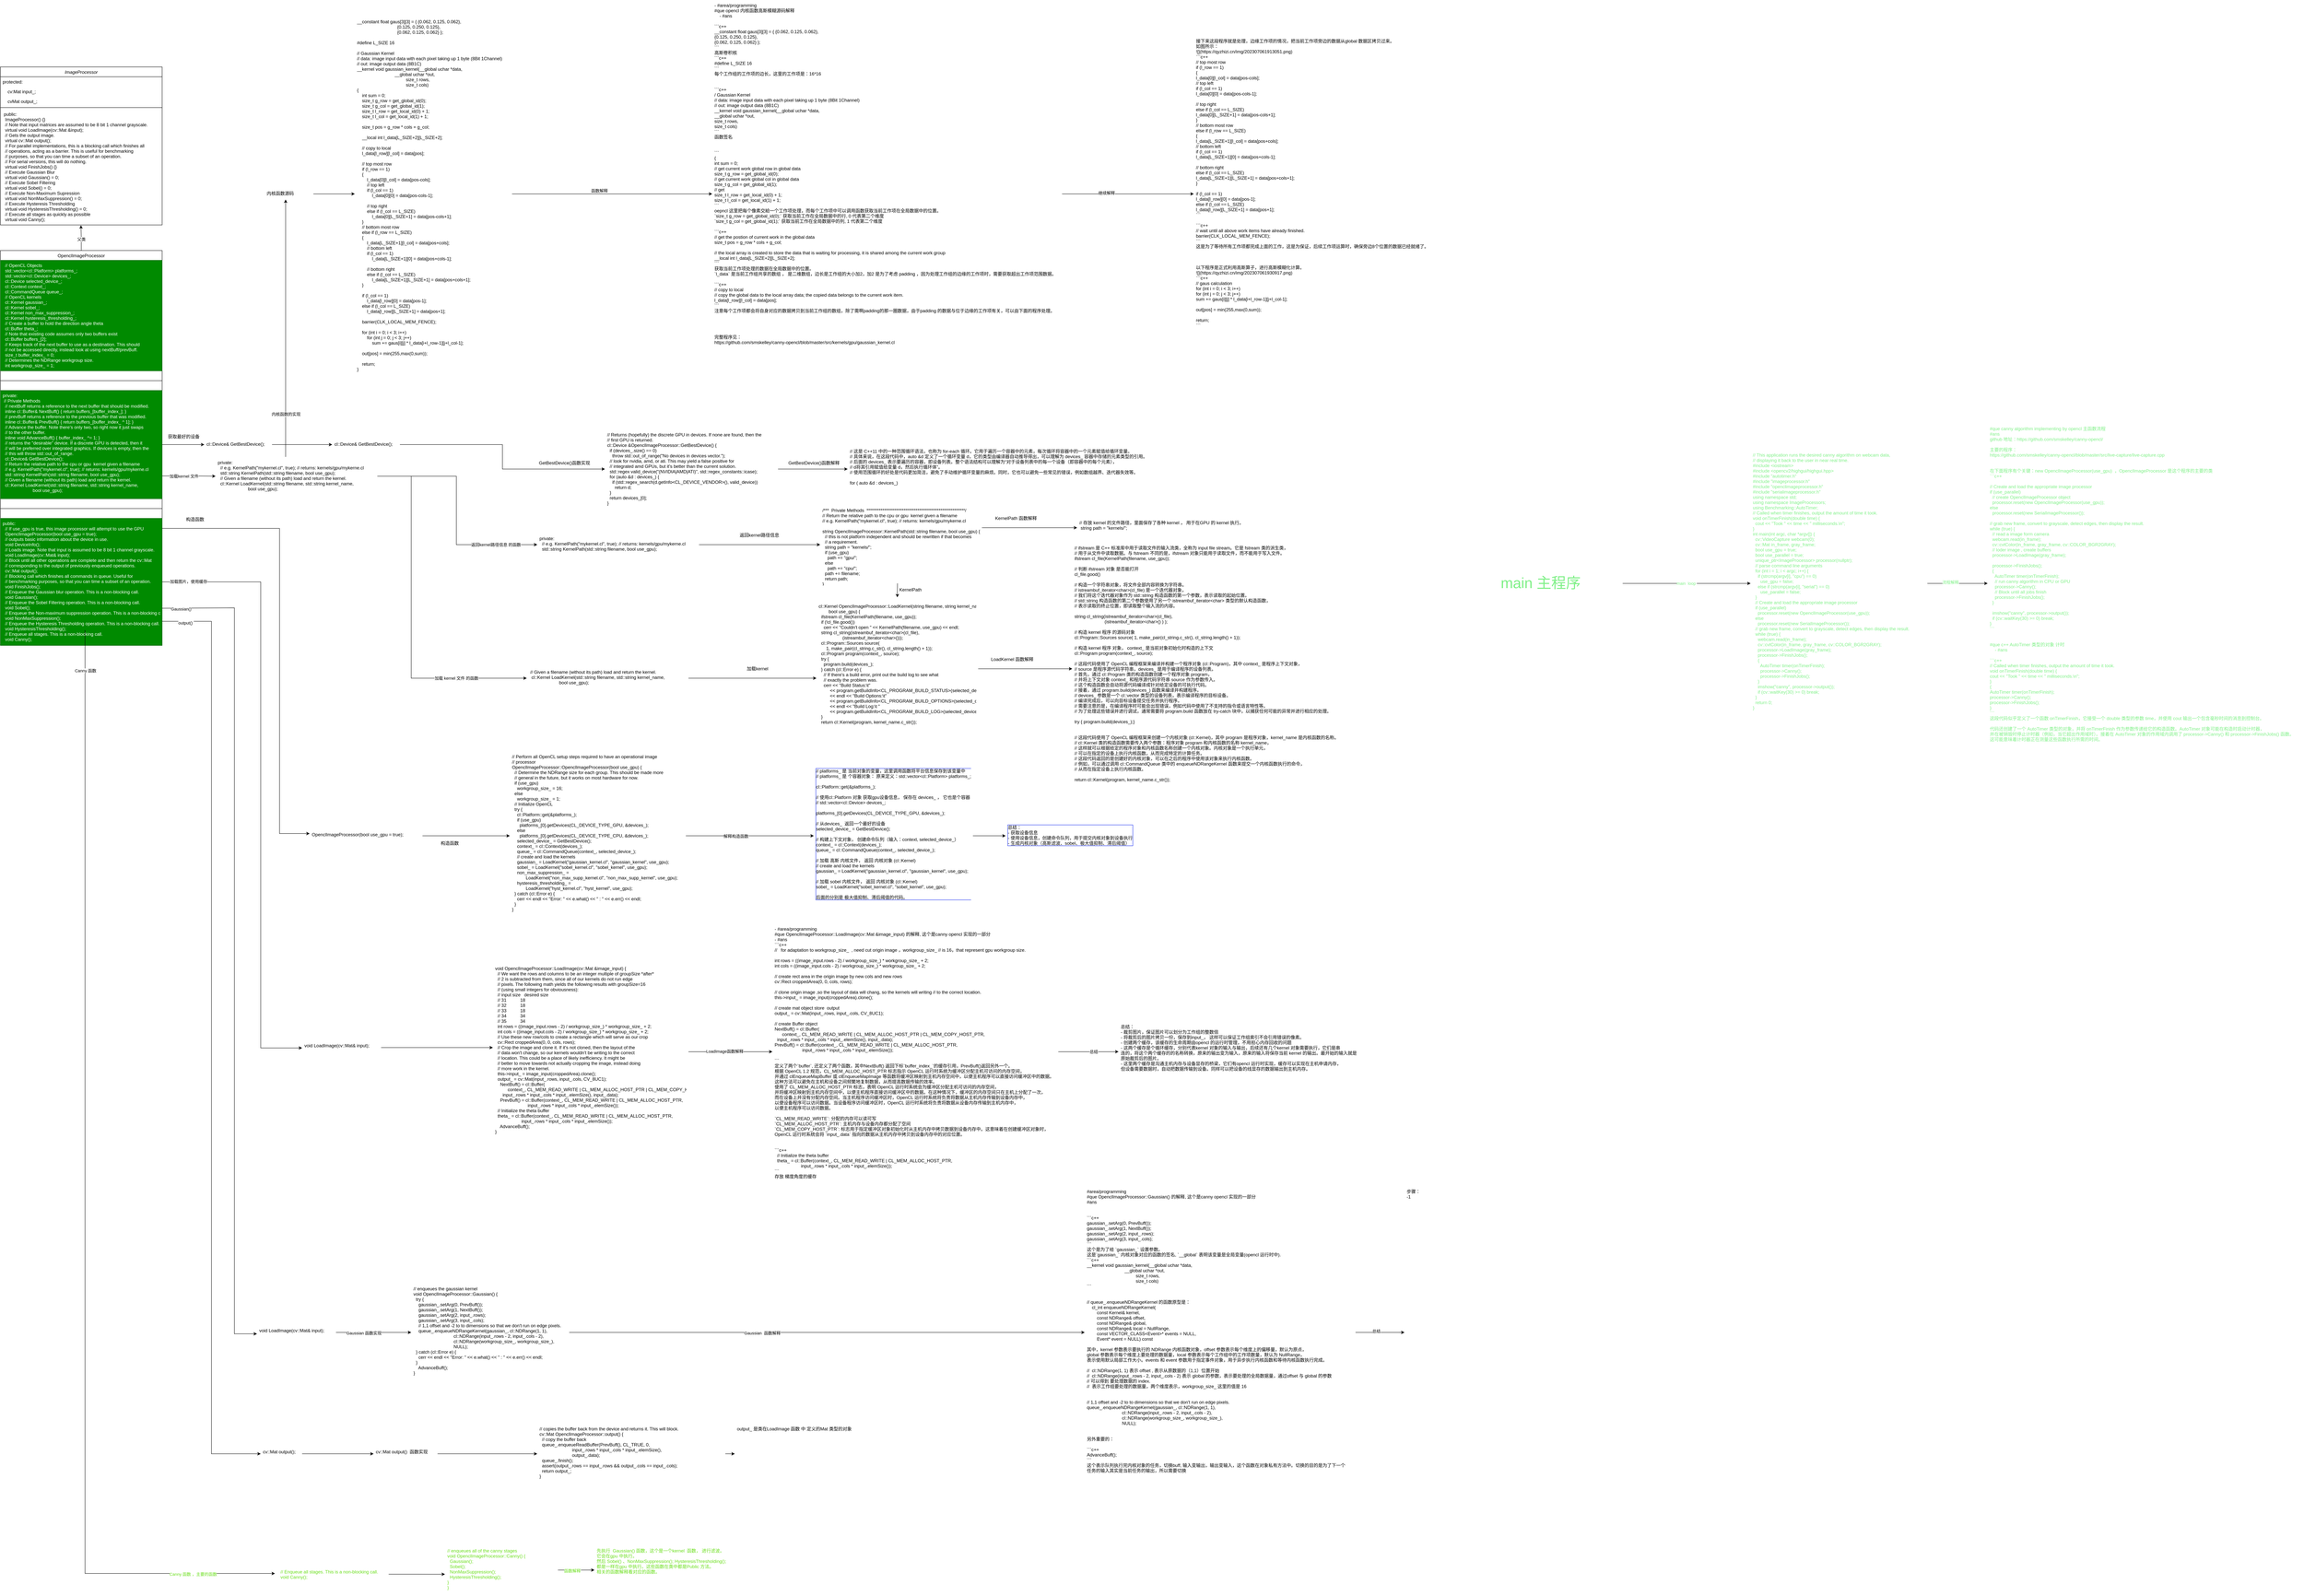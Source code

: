 <mxfile version="21.6.1" type="github">
  <diagram id="C5RBs43oDa-KdzZeNtuy" name="Page-1">
    <mxGraphModel dx="872" dy="460" grid="1" gridSize="10" guides="1" tooltips="1" connect="1" arrows="1" fold="1" page="1" pageScale="1" pageWidth="3300" pageHeight="4681" background="none" math="0" shadow="0">
      <root>
        <mxCell id="WIyWlLk6GJQsqaUBKTNV-0" />
        <mxCell id="WIyWlLk6GJQsqaUBKTNV-1" parent="WIyWlLk6GJQsqaUBKTNV-0" />
        <mxCell id="4rEQ4-RjstuRH-mUAFi--1" value="ImageProcessor" style="swimlane;fontStyle=2;align=center;verticalAlign=top;childLayout=stackLayout;horizontal=1;startSize=26;horizontalStack=0;resizeParent=1;resizeLast=0;collapsible=1;marginBottom=0;rounded=0;shadow=0;strokeWidth=1;" parent="WIyWlLk6GJQsqaUBKTNV-1" vertex="1">
          <mxGeometry x="238" y="492" width="430" height="420" as="geometry">
            <mxRectangle x="230" y="140" width="160" height="26" as="alternateBounds" />
          </mxGeometry>
        </mxCell>
        <mxCell id="4rEQ4-RjstuRH-mUAFi--2" value="protected:&#xa;" style="text;align=left;verticalAlign=top;spacingLeft=4;spacingRight=4;overflow=hidden;rotatable=0;points=[[0,0.5],[1,0.5]];portConstraint=eastwest;" parent="4rEQ4-RjstuRH-mUAFi--1" vertex="1">
          <mxGeometry y="26" width="430" height="26" as="geometry" />
        </mxCell>
        <mxCell id="4rEQ4-RjstuRH-mUAFi--3" value="    cv:Mat input_; " style="text;align=left;verticalAlign=top;spacingLeft=4;spacingRight=4;overflow=hidden;rotatable=0;points=[[0,0.5],[1,0.5]];portConstraint=eastwest;rounded=0;shadow=0;html=0;" parent="4rEQ4-RjstuRH-mUAFi--1" vertex="1">
          <mxGeometry y="52" width="430" height="26" as="geometry" />
        </mxCell>
        <mxCell id="4rEQ4-RjstuRH-mUAFi--4" value="    cvMat output_;" style="text;align=left;verticalAlign=top;spacingLeft=4;spacingRight=4;overflow=hidden;rotatable=0;points=[[0,0.5],[1,0.5]];portConstraint=eastwest;rounded=0;shadow=0;html=0;" parent="4rEQ4-RjstuRH-mUAFi--1" vertex="1">
          <mxGeometry y="78" width="430" height="26" as="geometry" />
        </mxCell>
        <mxCell id="4rEQ4-RjstuRH-mUAFi--5" value="" style="line;html=1;strokeWidth=1;align=left;verticalAlign=middle;spacingTop=-1;spacingLeft=3;spacingRight=3;rotatable=0;labelPosition=right;points=[];portConstraint=eastwest;" parent="4rEQ4-RjstuRH-mUAFi--1" vertex="1">
          <mxGeometry y="104" width="430" height="8" as="geometry" />
        </mxCell>
        <mxCell id="4rEQ4-RjstuRH-mUAFi--18" value=" public:&#xa;  ImageProcessor() {}&#xa;  // Note that input matrices are assumed to be 8 bit 1 channel grayscale.&#xa;  virtual void LoadImage(cv::Mat &amp;input);&#xa;  // Gets the output image.&#xa;  virtual cv::Mat output();&#xa;  // For parallel implementations, this is a blocking call which finishes all&#xa;  // operations, acting as a barrier. This is useful for benchmarking&#xa;  // purposes, so that you can time a subset of an operation.&#xa;  // For serial versions, this will do nothing.&#xa;  virtual void FinishJobs() {}&#xa;  // Execute Gaussian Blur&#xa;  virtual void Gaussian() = 0;&#xa;  // Execute Sobel Filtering&#xa;  virtual void Sobel() = 0;&#xa;  // Execute Non-Maximum Supression&#xa;  virtual void NonMaxSuppression() = 0;&#xa;  // Execute Hysteresis Thresholding&#xa;  virtual void HysteresisThresholding() = 0;&#xa;  // Execute all stages as quickly as possible&#xa;  virtual void Canny();" style="text;align=left;verticalAlign=top;spacingLeft=4;spacingRight=4;overflow=hidden;rotatable=0;points=[[0,0.5],[1,0.5]];portConstraint=eastwest;" parent="4rEQ4-RjstuRH-mUAFi--1" vertex="1">
          <mxGeometry y="112" width="430" height="308" as="geometry" />
        </mxCell>
        <mxCell id="4rEQ4-RjstuRH-mUAFi--21" style="edgeStyle=orthogonalEdgeStyle;rounded=0;orthogonalLoop=1;jettySize=auto;html=1;entryX=0.498;entryY=1.003;entryDx=0;entryDy=0;entryPerimeter=0;" parent="WIyWlLk6GJQsqaUBKTNV-1" source="4rEQ4-RjstuRH-mUAFi--7" target="4rEQ4-RjstuRH-mUAFi--18" edge="1">
          <mxGeometry relative="1" as="geometry">
            <mxPoint x="453.0" y="960" as="targetPoint" />
          </mxGeometry>
        </mxCell>
        <mxCell id="e9ibqu-G14n7SKy9qkeg-0" value="父类" style="edgeLabel;html=1;align=center;verticalAlign=middle;resizable=0;points=[];" parent="4rEQ4-RjstuRH-mUAFi--21" vertex="1" connectable="0">
          <mxGeometry x="-0.106" relative="1" as="geometry">
            <mxPoint as="offset" />
          </mxGeometry>
        </mxCell>
        <mxCell id="4rEQ4-RjstuRH-mUAFi--7" value="OpenclImageProcessor" style="swimlane;fontStyle=0;align=center;verticalAlign=top;childLayout=stackLayout;horizontal=1;startSize=26;horizontalStack=0;resizeParent=1;resizeLast=0;collapsible=1;marginBottom=0;rounded=0;shadow=0;strokeWidth=1;" parent="WIyWlLk6GJQsqaUBKTNV-1" vertex="1">
          <mxGeometry x="238" y="980" width="430" height="1050" as="geometry">
            <mxRectangle x="130" y="380" width="160" height="26" as="alternateBounds" />
          </mxGeometry>
        </mxCell>
        <mxCell id="4rEQ4-RjstuRH-mUAFi--8" value="  // OpenCL Objects&#xa;  std::vector&lt;cl::Platform&gt; platforms_;&#xa;  std::vector&lt;cl::Device&gt; devices_;&#xa;  cl::Device selected_device_;&#xa;  cl::Context context_;&#xa;  cl::CommandQueue queue_;&#xa;  // OpenCL kernels&#xa;  cl::Kernel gaussian_;&#xa;  cl::Kernel sobel_;&#xa;  cl::Kernel non_max_suppression_;&#xa;  cl::Kernel hysteresis_thresholding_;&#xa;  // Create a buffer to hold the direction angle theta&#xa;  cl::Buffer theta_;&#xa;  // Note that existing code assumes only two buffers exist&#xa;  cl::Buffer buffers_[2];&#xa;  // Keeps track of the next buffer to use as a destination. This should&#xa;  // not be accessed directly, instead look at using nextBuff/prevBuff.&#xa;  size_t buffer_index_ = 0;&#xa;  // Determines the NDRange workgroup size.&#xa;  int workgroup_size_ = 1;" style="text;align=left;verticalAlign=top;spacingLeft=4;spacingRight=4;overflow=hidden;rotatable=0;points=[[0,0.5],[1,0.5]];portConstraint=eastwest;fillColor=#008a00;fontColor=#ffffff;strokeColor=#005700;" parent="4rEQ4-RjstuRH-mUAFi--7" vertex="1">
          <mxGeometry y="26" width="430" height="294" as="geometry" />
        </mxCell>
        <mxCell id="4rEQ4-RjstuRH-mUAFi--15" value="" style="line;html=1;strokeWidth=1;align=left;verticalAlign=middle;spacingTop=-1;spacingLeft=3;spacingRight=3;rotatable=0;labelPosition=right;points=[];portConstraint=eastwest;" parent="4rEQ4-RjstuRH-mUAFi--7" vertex="1">
          <mxGeometry y="320" width="430" height="52" as="geometry" />
        </mxCell>
        <mxCell id="4rEQ4-RjstuRH-mUAFi--17" value="private:&#xa; // Private Methods&#xa;  // nextBuff returns a reference to the next buffer that should be modified.&#xa;  inline cl::Buffer&amp; NextBuff() { return buffers_[buffer_index_]; }&#xa;  // prevBuff returns a reference to the previous buffer that was modified.&#xa;  inline cl::Buffer&amp; PrevBuff() { return buffers_[buffer_index_ ^ 1]; }&#xa;  // Advance the buffer. Note there&#39;s only two, so right now it just swaps&#xa;  // to the other buffer.&#xa;  inline void AdvanceBuff() { buffer_index_ ^= 1; }&#xa;  // returns the &quot;desirable&quot; device. If a discrete GPU is detected, then it&#xa;  // will be preferred over integrated graphics. If devices is empty, then the&#xa;  // this will throw std::out_of_range.&#xa;  cl::Device&amp; GetBestDevice();&#xa;  // Return the relative path to the cpu or gpu  kernel given a filename&#xa;  // e.g. KernelPath(&quot;mykernel.cl&quot;, true); // returns: kernels/gpu/mykerne.cl&#xa;  std::string KernelPath(std::string filename, bool use_gpu);&#xa;  // Given a filename (without its path) load and return the kernel.&#xa;  cl::Kernel LoadKernel(std::string filename, std::string kernel_name,&#xa;                        bool use_gpu);" style="text;align=left;verticalAlign=top;spacingLeft=4;spacingRight=4;overflow=hidden;rotatable=0;points=[[0,0.5],[1,0.5]];portConstraint=eastwest;fillColor=#008a00;fontColor=#ffffff;strokeColor=#005700;" parent="4rEQ4-RjstuRH-mUAFi--7" vertex="1">
          <mxGeometry y="372" width="430" height="288" as="geometry" />
        </mxCell>
        <mxCell id="4rEQ4-RjstuRH-mUAFi--10" value="" style="line;html=1;strokeWidth=1;align=left;verticalAlign=middle;spacingTop=-1;spacingLeft=3;spacingRight=3;rotatable=0;labelPosition=right;points=[];portConstraint=eastwest;" parent="4rEQ4-RjstuRH-mUAFi--7" vertex="1">
          <mxGeometry y="660" width="430" height="52" as="geometry" />
        </mxCell>
        <mxCell id="4rEQ4-RjstuRH-mUAFi--20" value="public:&#xa;  // If use_gpu is true, this image processor will attempt to use the GPU&#xa;  OpenclImageProcessor(bool use_gpu = true);&#xa;  // outputs basic information about the device in use.&#xa;  void DeviceInfo();&#xa;  // Loads image. Note that input is assumed to be 8 bit 1 channel grayscale.&#xa;  void LoadImage(cv::Mat&amp; input);&#xa;  // Block until all other operations are complete and then return the cv::Mat&#xa;  // corresponding to the output of previously enqueued operations.&#xa;  cv::Mat output();&#xa;  // Blocking call which finishes all commands in queue. Useful for&#xa;  // benchmarking purposes, so that you can time a subset of an operation.&#xa;  void FinishJobs();&#xa;  // Enqueue the Gaussian blur operation. This is a non-blocking call.&#xa;  void Gaussian();&#xa;  // Enqueue the Sobel Filtering operation. This is a non-blocking call.&#xa;  void Sobel();&#xa;  // Enqueue the Non-maximum suppression operation. This is a non-blocking call.&#xa;  void NonMaxSuppression();&#xa;  // Enqueue the Hysteresis Thresholding operation. This is a non-blocking call.&#xa;  void HysteresisThresholding();&#xa;  // Enqueue all stages. This is a non-blocking call.&#xa;  void Canny();" style="text;align=left;verticalAlign=top;spacingLeft=4;spacingRight=4;overflow=hidden;rotatable=0;points=[[0,0.5],[1,0.5]];portConstraint=eastwest;fillColor=#008a00;fontColor=#ffffff;strokeColor=#005700;" parent="4rEQ4-RjstuRH-mUAFi--7" vertex="1">
          <mxGeometry y="712" width="430" height="338" as="geometry" />
        </mxCell>
        <mxCell id="e9ibqu-G14n7SKy9qkeg-6" style="edgeStyle=orthogonalEdgeStyle;rounded=0;orthogonalLoop=1;jettySize=auto;html=1;exitX=1;exitY=0.5;exitDx=0;exitDy=0;" parent="WIyWlLk6GJQsqaUBKTNV-1" source="4rEQ4-RjstuRH-mUAFi--29" target="4rEQ4-RjstuRH-mUAFi--31" edge="1">
          <mxGeometry relative="1" as="geometry">
            <Array as="points">
              <mxPoint x="1450" y="1580" />
              <mxPoint x="1450" y="1762" />
            </Array>
          </mxGeometry>
        </mxCell>
        <mxCell id="e9ibqu-G14n7SKy9qkeg-7" value="返回kernel路径信息 的函数" style="edgeLabel;html=1;align=center;verticalAlign=middle;resizable=0;points=[];" parent="e9ibqu-G14n7SKy9qkeg-6" vertex="1" connectable="0">
          <mxGeometry x="0.638" relative="1" as="geometry">
            <mxPoint as="offset" />
          </mxGeometry>
        </mxCell>
        <mxCell id="e9ibqu-G14n7SKy9qkeg-8" style="edgeStyle=orthogonalEdgeStyle;rounded=0;orthogonalLoop=1;jettySize=auto;html=1;exitX=1;exitY=0.5;exitDx=0;exitDy=0;entryX=0;entryY=0.5;entryDx=0;entryDy=0;" parent="WIyWlLk6GJQsqaUBKTNV-1" source="4rEQ4-RjstuRH-mUAFi--29" target="4rEQ4-RjstuRH-mUAFi--37" edge="1">
          <mxGeometry relative="1" as="geometry">
            <Array as="points">
              <mxPoint x="1330" y="1580" />
              <mxPoint x="1330" y="2117" />
            </Array>
          </mxGeometry>
        </mxCell>
        <mxCell id="e9ibqu-G14n7SKy9qkeg-9" value="加载 kernel 文件 的函数" style="edgeLabel;html=1;align=center;verticalAlign=middle;resizable=0;points=[];" parent="e9ibqu-G14n7SKy9qkeg-8" vertex="1" connectable="0">
          <mxGeometry x="0.439" y="4" relative="1" as="geometry">
            <mxPoint x="75" y="4" as="offset" />
          </mxGeometry>
        </mxCell>
        <mxCell id="4rEQ4-RjstuRH-mUAFi--29" value="private:&#xa;  // e.g. KernelPath(&quot;mykernel.cl&quot;, true); // returns: kernels/gpu/mykerne.cl&#xa;  std::string KernelPath(std::string filename, bool use_gpu);&#xa;  // Given a filename (without its path) load and return the kernel.&#xa;  cl::Kernel LoadKernel(std::string filename, std::string kernel_name,&#xa;                        bool use_gpu);" style="text;align=left;verticalAlign=top;spacingLeft=4;spacingRight=4;overflow=hidden;rotatable=0;points=[[0,0.5],[1,0.5]];portConstraint=eastwest;" parent="WIyWlLk6GJQsqaUBKTNV-1" vertex="1">
          <mxGeometry x="810" y="1530" width="430" height="100" as="geometry" />
        </mxCell>
        <mxCell id="4rEQ4-RjstuRH-mUAFi--30" value="" style="edgeStyle=orthogonalEdgeStyle;rounded=0;orthogonalLoop=1;jettySize=auto;html=1;exitX=1.001;exitY=0.789;exitDx=0;exitDy=0;exitPerimeter=0;" parent="WIyWlLk6GJQsqaUBKTNV-1" source="4rEQ4-RjstuRH-mUAFi--17" target="4rEQ4-RjstuRH-mUAFi--29" edge="1">
          <mxGeometry relative="1" as="geometry" />
        </mxCell>
        <mxCell id="4rEQ4-RjstuRH-mUAFi--83" value="加载kernel 文件" style="edgeLabel;html=1;align=center;verticalAlign=middle;resizable=0;points=[];" parent="4rEQ4-RjstuRH-mUAFi--30" vertex="1" connectable="0">
          <mxGeometry x="-0.193" y="-1" relative="1" as="geometry">
            <mxPoint as="offset" />
          </mxGeometry>
        </mxCell>
        <mxCell id="4rEQ4-RjstuRH-mUAFi--34" value="" style="edgeStyle=orthogonalEdgeStyle;rounded=0;orthogonalLoop=1;jettySize=auto;html=1;" parent="WIyWlLk6GJQsqaUBKTNV-1" source="4rEQ4-RjstuRH-mUAFi--31" target="4rEQ4-RjstuRH-mUAFi--33" edge="1">
          <mxGeometry relative="1" as="geometry">
            <mxPoint x="2027" y="1942" as="sourcePoint" />
          </mxGeometry>
        </mxCell>
        <mxCell id="4rEQ4-RjstuRH-mUAFi--31" value="private:&#xa;  // e.g. KernelPath(&quot;mykernel.cl&quot;, true); // returns: kernels/gpu/mykerne.cl&#xa;  std::string KernelPath(std::string filename, bool use_gpu);&#xa;" style="text;align=left;verticalAlign=top;spacingLeft=4;spacingRight=4;overflow=hidden;rotatable=0;points=[[0,0.5],[1,0.5]];portConstraint=eastwest;" parent="WIyWlLk6GJQsqaUBKTNV-1" vertex="1">
          <mxGeometry x="1665" y="1732" width="430" height="60" as="geometry" />
        </mxCell>
        <mxCell id="4rEQ4-RjstuRH-mUAFi--43" style="edgeStyle=orthogonalEdgeStyle;rounded=0;orthogonalLoop=1;jettySize=auto;html=1;exitX=0.478;exitY=0.99;exitDx=0;exitDy=0;exitPerimeter=0;" parent="WIyWlLk6GJQsqaUBKTNV-1" source="4rEQ4-RjstuRH-mUAFi--33" edge="1">
          <mxGeometry relative="1" as="geometry">
            <mxPoint x="2622" y="1902" as="targetPoint" />
          </mxGeometry>
        </mxCell>
        <mxCell id="4rEQ4-RjstuRH-mUAFi--33" value="/***  Private Methods  ********************************************************/&#xa;// Return the relative path to the cpu or gpu  kernel given a filename&#xa;// e.g. KernelPath(&quot;mykernel.cl&quot;, true); // returns: kernels/gpu/mykerne.cl&#xa;&#xa;string OpenclImageProcessor::KernelPath(std::string filename, bool use_gpu) {&#xa;  // this is not platform independent and should be rewritten if that becomes&#xa;  // a requirement.&#xa;  string path = &quot;kernels/&quot;;&#xa;  if (use_gpu)&#xa;    path += &quot;gpu/&quot;;&#xa;  else&#xa;    path += &quot;cpu/&quot;;&#xa;  path += filename;&#xa;  return path;&#xa;}" style="text;align=left;verticalAlign=top;spacingLeft=4;spacingRight=4;overflow=hidden;rotatable=0;points=[[0,0.5],[1,0.5]];portConstraint=eastwest;" parent="WIyWlLk6GJQsqaUBKTNV-1" vertex="1">
          <mxGeometry x="2417" y="1657" width="430" height="210" as="geometry" />
        </mxCell>
        <mxCell id="4rEQ4-RjstuRH-mUAFi--35" value="返回kernel路径信息" style="text;html=1;align=center;verticalAlign=middle;resizable=0;points=[];autosize=1;strokeColor=none;fillColor=none;" parent="WIyWlLk6GJQsqaUBKTNV-1" vertex="1">
          <mxGeometry x="2190" y="1722" width="130" height="30" as="geometry" />
        </mxCell>
        <mxCell id="4rEQ4-RjstuRH-mUAFi--37" value=" // Given a filename (without its path) load and return the kernel.&#xa;  cl::Kernel LoadKernel(std::string filename, std::string kernel_name,&#xa;                        bool use_gpu);" style="text;align=left;verticalAlign=top;spacingLeft=4;spacingRight=4;overflow=hidden;rotatable=0;points=[[0,0.5],[1,0.5]];portConstraint=eastwest;" parent="WIyWlLk6GJQsqaUBKTNV-1" vertex="1">
          <mxGeometry x="1637" y="2087" width="430" height="60" as="geometry" />
        </mxCell>
        <mxCell id="4rEQ4-RjstuRH-mUAFi--39" value="" style="edgeStyle=orthogonalEdgeStyle;rounded=0;orthogonalLoop=1;jettySize=auto;html=1;exitX=1;exitY=0.5;exitDx=0;exitDy=0;" parent="WIyWlLk6GJQsqaUBKTNV-1" source="4rEQ4-RjstuRH-mUAFi--37" target="4rEQ4-RjstuRH-mUAFi--40" edge="1">
          <mxGeometry relative="1" as="geometry">
            <mxPoint x="2027" y="2102" as="sourcePoint" />
            <Array as="points">
              <mxPoint x="2237" y="2117" />
              <mxPoint x="2237" y="2117" />
            </Array>
          </mxGeometry>
        </mxCell>
        <mxCell id="4rEQ4-RjstuRH-mUAFi--46" value="" style="edgeStyle=orthogonalEdgeStyle;rounded=0;orthogonalLoop=1;jettySize=auto;html=1;" parent="WIyWlLk6GJQsqaUBKTNV-1" source="4rEQ4-RjstuRH-mUAFi--40" target="4rEQ4-RjstuRH-mUAFi--45" edge="1">
          <mxGeometry relative="1" as="geometry" />
        </mxCell>
        <mxCell id="4rEQ4-RjstuRH-mUAFi--40" value="cl::Kernel OpenclImageProcessor::LoadKernel(string filename, string kernel_name,&#xa;        bool use_gpu) {&#xa;  ifstream cl_file(KernelPath(filename, use_gpu));&#xa;  if (!cl_file.good())&#xa;    cerr &lt;&lt; &quot;Couldn&#39;t open &quot; &lt;&lt; KernelPath(filename, use_gpu) &lt;&lt; endl;&#xa;  string cl_string(istreambuf_iterator&lt;char&gt;(cl_file),&#xa;                   (istreambuf_iterator&lt;char&gt;()));&#xa;  cl::Program::Sources source(&#xa;      1, make_pair(cl_string.c_str(), cl_string.length() + 1));&#xa;  cl::Program program(context_, source);&#xa;  try {&#xa;    program.build(devices_);&#xa;  } catch (cl::Error e) {&#xa;    // If there&#39;s a build error, print out the build log to see what&#xa;    // exactly the problem was.&#xa;    cerr &lt;&lt; &quot;Build Status:\t&quot;&#xa;         &lt;&lt; program.getBuildInfo&lt;CL_PROGRAM_BUILD_STATUS&gt;(selected_device_)&#xa;         &lt;&lt; endl &lt;&lt; &quot;Build Options:\t&quot;&#xa;         &lt;&lt; program.getBuildInfo&lt;CL_PROGRAM_BUILD_OPTIONS&gt;(selected_device_)&#xa;         &lt;&lt; endl &lt;&lt; &quot;Build Log:\t &quot;&#xa;         &lt;&lt; program.getBuildInfo&lt;CL_PROGRAM_BUILD_LOG&gt;(selected_device_) &lt;&lt; endl;&#xa;  }&#xa;  return cl::Kernel(program, kernel_name.c_str());" style="text;align=left;verticalAlign=top;spacingLeft=4;spacingRight=4;overflow=hidden;rotatable=0;points=[[0,0.5],[1,0.5]];portConstraint=eastwest;" parent="WIyWlLk6GJQsqaUBKTNV-1" vertex="1">
          <mxGeometry x="2407" y="1912" width="430" height="360" as="geometry" />
        </mxCell>
        <mxCell id="4rEQ4-RjstuRH-mUAFi--41" value="加载kernel" style="text;html=1;align=center;verticalAlign=middle;resizable=0;points=[];autosize=1;strokeColor=none;fillColor=none;" parent="WIyWlLk6GJQsqaUBKTNV-1" vertex="1">
          <mxGeometry x="2210" y="2077" width="80" height="30" as="geometry" />
        </mxCell>
        <mxCell id="4rEQ4-RjstuRH-mUAFi--44" value="KernelPath" style="text;strokeColor=none;align=center;fillColor=none;html=1;verticalAlign=middle;whiteSpace=wrap;rounded=0;" parent="WIyWlLk6GJQsqaUBKTNV-1" vertex="1">
          <mxGeometry x="2627" y="1867" width="60" height="30" as="geometry" />
        </mxCell>
        <mxCell id="4rEQ4-RjstuRH-mUAFi--45" value="// ifstream 是 C++ 标准库中用于读取文件的输入流类，全称为 input file stream。它是 fstream 类的派生类，&#xa;// 用于从文件中读取数据。与 fstream 不同的是，ifstream 对象只能用于读取文件，而不能用于写入文件。&#xa;ifstream cl_file(KernelPath(filename, use_gpu));&#xa;&#xa;// 判断 ifstream 对象 是否能打开&#xa;cl_file.good()&#xa;&#xa;// 构造一个字符串对象，将文件全部内容转换为字符串。&#xa;// istreambuf_iterator&lt;char&gt;(cl_file) 是一个迭代器对象，&#xa;// 我们将这个迭代器对象作为 std::string 构造函数的第一个参数，表示读取的起始位置。&#xa;// std::string 构造函数的第二个参数使用了另一个 istreambuf_iterator&lt;char&gt; 类型的默认构造函数，&#xa;// 表示读取的终止位置，即读取整个输入流的内容。&#xa;&#xa;string cl_string(istreambuf_iterator&lt;char&gt;(cl_file),&#xa;                        (istreambuf_iterator&lt;char&gt;() ) );&#xa;&#xa;// 构造 kernel 程序 的源码对象&#xa;cl::Program::Sources source( 1, make_pair(cl_string.c_str(), cl_string.length() + 1));&#xa;&#xa;// 构造 kernel 程序 对象， context_ 是当前对象初始化时构造的上下文&#xa;cl::Program program(context_, source);&#xa;&#xa;// 这段代码使用了 OpenCL 编程框架来编译并构建一个程序对象 (cl::Program)，其中 context_ 是程序上下文对象，&#xa;// source 是程序源代码字符串，devices_ 是用于编译程序的设备列表。&#xa;// 首先，通过 cl::Program 类的构造函数创建一个程序对象 program，&#xa;// 并将上下文对象 context_ 和程序源代码字符串 source 作为参数传入。&#xa;// 这个构造函数会自动将源代码编译成针对给定设备的可执行代码。&#xa;// 接着，通过 program.build(devices_) 函数来编译并构建程序。&#xa;// devices_ 参数是一个 cl::vector 类型的设备列表，表示编译程序的目标设备。&#xa;// 编译完成后，可以向目标设备提交任务并执行程序。&#xa;// 需要注意的是，在编译程序时可能会出现错误，例如代码中使用了不支持的指令或语言特性等。&#xa;// 为了处理这些错误并进行调试，通常需要将 program.build 函数放在 try-catch 块中，以捕获任何可能的异常并进行相应的处理。 &#xa; &#xa;try { program.build(devices_);}&#xa;&#xa;&#xa;// 这段代码使用了 OpenCL 编程框架来创建一个内核对象 (cl::Kernel)，其中 program 是程序对象，kernel_name 是内核函数的名称。&#xa;// cl::Kernel 类的构造函数需要传入两个参数：程序对象 program 和内核函数的名称 kernel_name，&#xa;// 这样就可以根据给定的程序对象和内核函数名称创建一个内核对象。内核对象是一个执行单元，&#xa;// 可以在指定的设备上执行内核函数，从而完成特定的计算任务。&#xa;// 这段代码返回的是创建好的内核对象，可以在之后的程序中使用该对象来执行内核函数。&#xa;// 例如，可以通过调用 cl::CommandQueue 类中的 enqueueNDRangeKernel 函数来提交一个内核函数执行的命令，&#xa;// 从而在指定设备上执行内核函数。&#xa;&#xa;return cl::Kernel(program, kernel_name.c_str());&#xa;&#xa;&#xa;&#xa;" style="text;align=left;verticalAlign=top;spacingLeft=4;spacingRight=4;overflow=hidden;rotatable=0;points=[[0,0.5],[1,0.5]];portConstraint=eastwest;" parent="WIyWlLk6GJQsqaUBKTNV-1" vertex="1">
          <mxGeometry x="3087" y="1757" width="720" height="670" as="geometry" />
        </mxCell>
        <mxCell id="4rEQ4-RjstuRH-mUAFi--47" value="LoadKernel 函数解释" style="text;html=1;align=center;verticalAlign=middle;resizable=0;points=[];autosize=1;strokeColor=none;fillColor=none;" parent="WIyWlLk6GJQsqaUBKTNV-1" vertex="1">
          <mxGeometry x="2857" y="2052" width="140" height="30" as="geometry" />
        </mxCell>
        <mxCell id="4rEQ4-RjstuRH-mUAFi--48" value="" style="edgeStyle=orthogonalEdgeStyle;rounded=0;orthogonalLoop=1;jettySize=auto;html=1;" parent="WIyWlLk6GJQsqaUBKTNV-1" target="4rEQ4-RjstuRH-mUAFi--49" edge="1">
          <mxGeometry relative="1" as="geometry">
            <mxPoint x="2847" y="1717" as="sourcePoint" />
          </mxGeometry>
        </mxCell>
        <mxCell id="4rEQ4-RjstuRH-mUAFi--49" value="// 存放 kernel 的文件路径，里面保存了各种 kernel ， 用于在GPU 的 kernel 执行。&#xa; string path = &quot;kernels/&quot;;" style="text;align=left;verticalAlign=top;spacingLeft=4;spacingRight=4;overflow=hidden;rotatable=0;points=[[0,0.5],[1,0.5]];portConstraint=eastwest;" parent="WIyWlLk6GJQsqaUBKTNV-1" vertex="1">
          <mxGeometry x="3100" y="1690" width="610" height="55" as="geometry" />
        </mxCell>
        <mxCell id="4rEQ4-RjstuRH-mUAFi--50" value="KernelPath 函数解释" style="text;html=1;align=center;verticalAlign=middle;resizable=0;points=[];autosize=1;strokeColor=none;fillColor=none;" parent="WIyWlLk6GJQsqaUBKTNV-1" vertex="1">
          <mxGeometry x="2872" y="1677" width="130" height="30" as="geometry" />
        </mxCell>
        <mxCell id="e9ibqu-G14n7SKy9qkeg-3" style="edgeStyle=orthogonalEdgeStyle;rounded=0;orthogonalLoop=1;jettySize=auto;html=1;exitX=1;exitY=0.5;exitDx=0;exitDy=0;entryX=-0.001;entryY=0.586;entryDx=0;entryDy=0;entryPerimeter=0;fontColor=#67de17;" parent="WIyWlLk6GJQsqaUBKTNV-1" source="4rEQ4-RjstuRH-mUAFi--54" target="4rEQ4-RjstuRH-mUAFi--56" edge="1">
          <mxGeometry relative="1" as="geometry" />
        </mxCell>
        <mxCell id="4rEQ4-RjstuRH-mUAFi--54" value="&#xa;  // Enqueue all stages. This is a non-blocking call.&#xa;  void Canny();" style="text;align=left;verticalAlign=top;spacingLeft=4;spacingRight=4;overflow=hidden;rotatable=0;points=[[0,0.5],[1,0.5]];portConstraint=eastwest;fontColor=#67de17;" parent="WIyWlLk6GJQsqaUBKTNV-1" vertex="1">
          <mxGeometry x="970" y="4465" width="300" height="68" as="geometry" />
        </mxCell>
        <mxCell id="4rEQ4-RjstuRH-mUAFi--55" value="" style="edgeStyle=orthogonalEdgeStyle;rounded=0;orthogonalLoop=1;jettySize=auto;html=1;exitX=0.539;exitY=1.008;exitDx=0;exitDy=0;exitPerimeter=0;entryX=-0.007;entryY=0.474;entryDx=0;entryDy=0;entryPerimeter=0;" parent="WIyWlLk6GJQsqaUBKTNV-1" target="4rEQ4-RjstuRH-mUAFi--54" edge="1">
          <mxGeometry relative="1" as="geometry">
            <mxPoint x="461.94" y="1990.034" as="sourcePoint" />
            <mxPoint x="985.0" y="4504.3" as="targetPoint" />
            <Array as="points">
              <mxPoint x="463" y="1990" />
              <mxPoint x="463" y="4497" />
              <mxPoint x="950" y="4497" />
            </Array>
          </mxGeometry>
        </mxCell>
        <mxCell id="4rEQ4-RjstuRH-mUAFi--85" value="Canny 函数" style="edgeLabel;html=1;align=center;verticalAlign=middle;resizable=0;points=[];" parent="4rEQ4-RjstuRH-mUAFi--55" vertex="1" connectable="0">
          <mxGeometry x="-0.978" y="1" relative="1" as="geometry">
            <mxPoint y="75" as="offset" />
          </mxGeometry>
        </mxCell>
        <mxCell id="e9ibqu-G14n7SKy9qkeg-1" value="Canny 函数 ，主要的函数" style="edgeLabel;html=1;align=center;verticalAlign=middle;resizable=0;points=[];fontColor=#67de17;" parent="4rEQ4-RjstuRH-mUAFi--55" vertex="1" connectable="0">
          <mxGeometry x="0.855" y="-2" relative="1" as="geometry">
            <mxPoint as="offset" />
          </mxGeometry>
        </mxCell>
        <mxCell id="e9ibqu-G14n7SKy9qkeg-4" style="edgeStyle=orthogonalEdgeStyle;rounded=0;orthogonalLoop=1;jettySize=auto;html=1;exitX=1;exitY=0.5;exitDx=0;exitDy=0;fontColor=#67de17;" parent="WIyWlLk6GJQsqaUBKTNV-1" source="4rEQ4-RjstuRH-mUAFi--56" target="4rEQ4-RjstuRH-mUAFi--108" edge="1">
          <mxGeometry relative="1" as="geometry" />
        </mxCell>
        <mxCell id="e9ibqu-G14n7SKy9qkeg-5" value="函数解释" style="edgeLabel;html=1;align=center;verticalAlign=middle;resizable=0;points=[];fontColor=#67de17;" parent="e9ibqu-G14n7SKy9qkeg-4" vertex="1" connectable="0">
          <mxGeometry x="-0.218" y="-2" relative="1" as="geometry">
            <mxPoint as="offset" />
          </mxGeometry>
        </mxCell>
        <mxCell id="4rEQ4-RjstuRH-mUAFi--56" value="// enqueues all of the canny stages&#xa;void OpenclImageProcessor::Canny() {&#xa;  Gaussian();&#xa;  Sobel();&#xa;  NonMaxSuppression();&#xa;  HysteresisThresholding();&#xa;}&#xa;}" style="text;align=left;verticalAlign=top;spacingLeft=4;spacingRight=4;overflow=hidden;rotatable=0;points=[[0,0.5],[1,0.5]];portConstraint=eastwest;fontColor=#67de17;" parent="WIyWlLk6GJQsqaUBKTNV-1" vertex="1">
          <mxGeometry x="1420" y="4423" width="300" height="130" as="geometry" />
        </mxCell>
        <mxCell id="4rEQ4-RjstuRH-mUAFi--65" value="" style="edgeStyle=orthogonalEdgeStyle;rounded=0;orthogonalLoop=1;jettySize=auto;html=1;" parent="WIyWlLk6GJQsqaUBKTNV-1" source="4rEQ4-RjstuRH-mUAFi--61" target="4rEQ4-RjstuRH-mUAFi--64" edge="1">
          <mxGeometry relative="1" as="geometry" />
        </mxCell>
        <mxCell id="4rEQ4-RjstuRH-mUAFi--61" value="OpenclImageProcessor(bool use_gpu = true);" style="text;align=left;verticalAlign=top;spacingLeft=4;spacingRight=4;overflow=hidden;rotatable=0;points=[[0,0.5],[1,0.5]];portConstraint=eastwest;" parent="WIyWlLk6GJQsqaUBKTNV-1" vertex="1">
          <mxGeometry x="1060" y="2519" width="300" height="34" as="geometry" />
        </mxCell>
        <mxCell id="4rEQ4-RjstuRH-mUAFi--62" value="" style="edgeStyle=orthogonalEdgeStyle;rounded=0;orthogonalLoop=1;jettySize=auto;html=1;exitX=0.999;exitY=0.079;exitDx=0;exitDy=0;exitPerimeter=0;" parent="WIyWlLk6GJQsqaUBKTNV-1" target="4rEQ4-RjstuRH-mUAFi--61" edge="1" source="4rEQ4-RjstuRH-mUAFi--20">
          <mxGeometry relative="1" as="geometry">
            <mxPoint x="678" y="1719" as="sourcePoint" />
            <Array as="points">
              <mxPoint x="980" y="1719" />
              <mxPoint x="980" y="2530" />
            </Array>
          </mxGeometry>
        </mxCell>
        <mxCell id="4rEQ4-RjstuRH-mUAFi--63" value="构造函数" style="text;html=1;align=center;verticalAlign=middle;resizable=0;points=[];autosize=1;strokeColor=none;fillColor=none;" parent="WIyWlLk6GJQsqaUBKTNV-1" vertex="1">
          <mxGeometry x="720" y="1680" width="70" height="30" as="geometry" />
        </mxCell>
        <mxCell id="4rEQ4-RjstuRH-mUAFi--68" value="" style="edgeStyle=orthogonalEdgeStyle;rounded=0;orthogonalLoop=1;jettySize=auto;html=1;" parent="WIyWlLk6GJQsqaUBKTNV-1" source="4rEQ4-RjstuRH-mUAFi--64" target="4rEQ4-RjstuRH-mUAFi--67" edge="1">
          <mxGeometry relative="1" as="geometry" />
        </mxCell>
        <mxCell id="4rEQ4-RjstuRH-mUAFi--104" value="解释构造函数" style="edgeLabel;html=1;align=center;verticalAlign=middle;resizable=0;points=[];" parent="4rEQ4-RjstuRH-mUAFi--68" vertex="1" connectable="0">
          <mxGeometry x="-0.221" y="-1" relative="1" as="geometry">
            <mxPoint as="offset" />
          </mxGeometry>
        </mxCell>
        <mxCell id="4rEQ4-RjstuRH-mUAFi--64" value="// Perform all OpenCL setup steps required to have an operational image&#xa;// processor&#xa;OpenclImageProcessor::OpenclImageProcessor(bool use_gpu) {&#xa;  // Determine the NDRange size for each group. This should be made more&#xa;  // general in the future, but it works on most hardware for now.&#xa;  if (use_gpu)&#xa;    workgroup_size_ = 16;&#xa;  else&#xa;    workgroup_size_ = 1;&#xa;  // Initialize OpenCL&#xa;  try {&#xa;    cl::Platform::get(&amp;platforms_);&#xa;    if (use_gpu)&#xa;      platforms_[0].getDevices(CL_DEVICE_TYPE_GPU, &amp;devices_);&#xa;    else&#xa;      platforms_[0].getDevices(CL_DEVICE_TYPE_CPU, &amp;devices_);&#xa;    selected_device_ = GetBestDevice();&#xa;    context_ = cl::Context(devices_);&#xa;    queue_ = cl::CommandQueue(context_, selected_device_);&#xa;    // create and load the kernels&#xa;    gaussian_ = LoadKernel(&quot;gaussian_kernel.cl&quot;, &quot;gaussian_kernel&quot;, use_gpu);&#xa;    sobel_ = LoadKernel(&quot;sobel_kernel.cl&quot;, &quot;sobel_kernel&quot;, use_gpu);&#xa;    non_max_suppression_ =&#xa;           LoadKernel(&quot;non_max_supp_kernel.cl&quot;, &quot;non_max_supp_kernel&quot;, use_gpu);&#xa;    hysteresis_thresholding_ =&#xa;           LoadKernel(&quot;hyst_kernel.cl&quot;, &quot;hyst_kernel&quot;, use_gpu);&#xa;  } catch (cl::Error e) {&#xa;    cerr &lt;&lt; endl &lt;&lt; &quot;Error: &quot; &lt;&lt; e.what() &lt;&lt; &quot; : &quot; &lt;&lt; e.err() &lt;&lt; endl;&#xa;  }&#xa;}" style="text;align=left;verticalAlign=top;spacingLeft=4;spacingRight=4;overflow=hidden;rotatable=0;points=[[0,0.5],[1,0.5]];portConstraint=eastwest;" parent="WIyWlLk6GJQsqaUBKTNV-1" vertex="1">
          <mxGeometry x="1592" y="2312" width="468" height="448" as="geometry" />
        </mxCell>
        <mxCell id="4rEQ4-RjstuRH-mUAFi--66" value="构造函数" style="text;html=1;align=center;verticalAlign=middle;resizable=0;points=[];autosize=1;strokeColor=none;fillColor=none;" parent="WIyWlLk6GJQsqaUBKTNV-1" vertex="1">
          <mxGeometry x="1397" y="2541" width="70" height="30" as="geometry" />
        </mxCell>
        <mxCell id="HOKv8bW5_RLBBiIwSV7--1" value="" style="edgeStyle=orthogonalEdgeStyle;rounded=0;orthogonalLoop=1;jettySize=auto;html=1;" edge="1" parent="WIyWlLk6GJQsqaUBKTNV-1" source="4rEQ4-RjstuRH-mUAFi--67" target="HOKv8bW5_RLBBiIwSV7--0">
          <mxGeometry relative="1" as="geometry" />
        </mxCell>
        <mxCell id="4rEQ4-RjstuRH-mUAFi--67" value="// platforms_ 是 当前对象的变量，这里调用函数将平台信息保存到该变量中&#xa;// platforms_ 是 个容器对象： 原来定义：std::vector&lt;cl::Platform&gt; platforms_;&#xa;&#xa;cl::Platform::get(&amp;platforms_);&#xa;&#xa;// 使用cl::Platform 对象 获取gpu设备信息， 保存在 devices_ ， 它也是个容器&#xa;// std::vector&lt;cl::Device&gt; devices_;&#xa;&#xa;platforms_[0].getDevices(CL_DEVICE_TYPE_GPU, &amp;devices_);&#xa;&#xa;// 从devices_  返回一个最好的设备&#xa;selected_device_ = GetBestDevice();&#xa;&#xa;// 构建上下文对象， 创建命令队列（输入：context, selected_device_）&#xa;context_ = cl::Context(devices_);&#xa;queue_ = cl::CommandQueue(context_, selected_device_);&#xa;&#xa;// 加载 高斯 内核文件， 返回 内核对象 (cl::Kernel)&#xa;// create and load the kernels&#xa;gaussian_ = LoadKernel(&quot;gaussian_kernel.cl&quot;, &quot;gaussian_kernel&quot;, use_gpu);&#xa;&#xa;// 加载 sobel 内核文件， 返回 内核对象 (cl::Kernel)&#xa;sobel_ = LoadKernel(&quot;sobel_kernel.cl&quot;, &quot;sobel_kernel&quot;, use_gpu);&#xa;&#xa;后面的分别是 极大值抑制、滞后阈值的代码。&#xa;" style="text;align=left;verticalAlign=top;spacingLeft=4;spacingRight=4;overflow=hidden;rotatable=0;points=[[0,0.5],[1,0.5]];portConstraint=eastwest;labelBorderColor=#1127F0;" parent="WIyWlLk6GJQsqaUBKTNV-1" vertex="1">
          <mxGeometry x="2400" y="2350" width="423" height="372" as="geometry" />
        </mxCell>
        <mxCell id="4rEQ4-RjstuRH-mUAFi--75" value="" style="edgeStyle=orthogonalEdgeStyle;rounded=0;orthogonalLoop=1;jettySize=auto;html=1;" parent="WIyWlLk6GJQsqaUBKTNV-1" source="4rEQ4-RjstuRH-mUAFi--70" target="4rEQ4-RjstuRH-mUAFi--74" edge="1">
          <mxGeometry relative="1" as="geometry" />
        </mxCell>
        <mxCell id="4rEQ4-RjstuRH-mUAFi--70" value="cl::Device&amp; GetBestDevice();" style="text;align=left;verticalAlign=top;spacingLeft=4;spacingRight=4;overflow=hidden;rotatable=0;points=[[0,0.5],[1,0.5]];portConstraint=eastwest;" parent="WIyWlLk6GJQsqaUBKTNV-1" vertex="1">
          <mxGeometry x="780" y="1481" width="180" height="30" as="geometry" />
        </mxCell>
        <mxCell id="4rEQ4-RjstuRH-mUAFi--72" style="edgeStyle=orthogonalEdgeStyle;rounded=0;orthogonalLoop=1;jettySize=auto;html=1;exitX=1;exitY=0.5;exitDx=0;exitDy=0;" parent="WIyWlLk6GJQsqaUBKTNV-1" source="4rEQ4-RjstuRH-mUAFi--17" target="4rEQ4-RjstuRH-mUAFi--70" edge="1">
          <mxGeometry relative="1" as="geometry" />
        </mxCell>
        <mxCell id="4rEQ4-RjstuRH-mUAFi--77" value="" style="edgeStyle=orthogonalEdgeStyle;rounded=0;orthogonalLoop=1;jettySize=auto;html=1;" parent="WIyWlLk6GJQsqaUBKTNV-1" source="4rEQ4-RjstuRH-mUAFi--74" target="4rEQ4-RjstuRH-mUAFi--76" edge="1">
          <mxGeometry relative="1" as="geometry" />
        </mxCell>
        <mxCell id="4rEQ4-RjstuRH-mUAFi--74" value="cl::Device&amp; GetBestDevice();" style="text;align=left;verticalAlign=top;spacingLeft=4;spacingRight=4;overflow=hidden;rotatable=0;points=[[0,0.5],[1,0.5]];portConstraint=eastwest;" parent="WIyWlLk6GJQsqaUBKTNV-1" vertex="1">
          <mxGeometry x="1120" y="1481" width="180" height="30" as="geometry" />
        </mxCell>
        <mxCell id="4rEQ4-RjstuRH-mUAFi--81" value="" style="edgeStyle=orthogonalEdgeStyle;rounded=0;orthogonalLoop=1;jettySize=auto;html=1;" parent="WIyWlLk6GJQsqaUBKTNV-1" source="4rEQ4-RjstuRH-mUAFi--76" target="4rEQ4-RjstuRH-mUAFi--80" edge="1">
          <mxGeometry relative="1" as="geometry" />
        </mxCell>
        <mxCell id="4rEQ4-RjstuRH-mUAFi--76" value="// Returns (hopefully) the discrete GPU in devices. If none are found, then the&#xa;// first GPU is returned.&#xa;cl::Device &amp;OpenclImageProcessor::GetBestDevice() {&#xa;  if (devices_.size() == 0)&#xa;    throw std::out_of_range(&quot;No devices in devices vector.&quot;);&#xa;  // look for nvidia, amd, or ati. This may yield a false positive for&#xa;  // integrated amd GPUs, but it&#39;s better than the current solution.&#xa;  std::regex valid_device(&quot;(NVIDIA|AMD|ATI)&quot;, std::regex_constants::icase);&#xa;  for (auto &amp;d : devices_) {&#xa;    if (std::regex_search(d.getInfo&lt;CL_DEVICE_VENDOR&gt;(), valid_device))&#xa;      return d;&#xa;  }&#xa;  return devices_[0];&#xa;}" style="text;align=left;verticalAlign=top;spacingLeft=4;spacingRight=4;overflow=hidden;rotatable=0;points=[[0,0.5],[1,0.5]];portConstraint=eastwest;" parent="WIyWlLk6GJQsqaUBKTNV-1" vertex="1">
          <mxGeometry x="1845" y="1456" width="460" height="210" as="geometry" />
        </mxCell>
        <mxCell id="4rEQ4-RjstuRH-mUAFi--78" value="获取最好的设备" style="text;html=1;align=center;verticalAlign=middle;resizable=0;points=[];autosize=1;strokeColor=none;fillColor=none;" parent="WIyWlLk6GJQsqaUBKTNV-1" vertex="1">
          <mxGeometry x="670" y="1460" width="110" height="30" as="geometry" />
        </mxCell>
        <mxCell id="4rEQ4-RjstuRH-mUAFi--79" value="GetBestDevice()函数实现" style="text;html=1;align=center;verticalAlign=middle;resizable=0;points=[];autosize=1;strokeColor=none;fillColor=none;" parent="WIyWlLk6GJQsqaUBKTNV-1" vertex="1">
          <mxGeometry x="1657" y="1530" width="160" height="30" as="geometry" />
        </mxCell>
        <mxCell id="4rEQ4-RjstuRH-mUAFi--80" value="&#xa;// 这是 C++11 中的一种范围循环语法，也称为 for-each 循环。它用于遍历一个容器中的元素，每次循环将容器中的一个元素赋值给循环变量。&#xa;// 具体来说，在这段代码中，auto &amp;d 定义了一个循环变量 d，它的类型由编译器自动推导得出，可以理解为 devices_ 容器中存储的元素类型的引用。&#xa;// 后面的 devices_ 表示要遍历的容器，即设备列表。整个语法结构可以理解为“对于设备列表中的每一个设备（即容器中的每个元素），&#xa;// d将其引用赋值给变量 d，然后执行循环体”。&#xa;// 使用范围循环的好处是代码更加简洁，避免了手动维护循环变量的麻烦。同时，它也可以避免一些常见的错误，例如数组越界、迭代器失效等。&#xa;&#xa;for ( auto &amp;d : devices_)" style="text;align=left;verticalAlign=top;spacingLeft=4;spacingRight=4;overflow=hidden;rotatable=0;points=[[0,0.5],[1,0.5]];portConstraint=eastwest;" parent="WIyWlLk6GJQsqaUBKTNV-1" vertex="1">
          <mxGeometry x="2490" y="1485.75" width="795" height="150.5" as="geometry" />
        </mxCell>
        <mxCell id="4rEQ4-RjstuRH-mUAFi--82" value="GetBestDevice()函数解释" style="text;html=1;align=center;verticalAlign=middle;resizable=0;points=[];autosize=1;strokeColor=none;fillColor=none;" parent="WIyWlLk6GJQsqaUBKTNV-1" vertex="1">
          <mxGeometry x="2320" y="1530" width="160" height="30" as="geometry" />
        </mxCell>
        <mxCell id="4rEQ4-RjstuRH-mUAFi--86" value="void LoadImage(cv::Mat&amp; input);" style="text;align=left;verticalAlign=top;spacingLeft=4;spacingRight=4;overflow=hidden;rotatable=0;points=[[0,0.5],[1,0.5]];portConstraint=eastwest;" parent="WIyWlLk6GJQsqaUBKTNV-1" vertex="1">
          <mxGeometry x="1040" y="3080" width="210" height="38" as="geometry" />
        </mxCell>
        <mxCell id="4rEQ4-RjstuRH-mUAFi--87" value="" style="edgeStyle=orthogonalEdgeStyle;rounded=0;orthogonalLoop=1;jettySize=auto;html=1;" parent="WIyWlLk6GJQsqaUBKTNV-1" source="4rEQ4-RjstuRH-mUAFi--20" target="4rEQ4-RjstuRH-mUAFi--86" edge="1">
          <mxGeometry relative="1" as="geometry">
            <Array as="points">
              <mxPoint x="930" y="1861" />
              <mxPoint x="930" y="3100" />
            </Array>
          </mxGeometry>
        </mxCell>
        <mxCell id="4rEQ4-RjstuRH-mUAFi--89" value="加载图片，使用缓存" style="edgeLabel;html=1;align=center;verticalAlign=middle;resizable=0;points=[];" parent="4rEQ4-RjstuRH-mUAFi--87" vertex="1" connectable="0">
          <mxGeometry x="-0.934" y="2" relative="1" as="geometry">
            <mxPoint x="17" y="1" as="offset" />
          </mxGeometry>
        </mxCell>
        <mxCell id="4rEQ4-RjstuRH-mUAFi--93" value="" style="edgeStyle=orthogonalEdgeStyle;rounded=0;orthogonalLoop=1;jettySize=auto;html=1;" parent="WIyWlLk6GJQsqaUBKTNV-1" source="4rEQ4-RjstuRH-mUAFi--90" target="4rEQ4-RjstuRH-mUAFi--92" edge="1">
          <mxGeometry relative="1" as="geometry">
            <mxPoint x="2120" y="3081.941" as="sourcePoint" />
          </mxGeometry>
        </mxCell>
        <mxCell id="4rEQ4-RjstuRH-mUAFi--94" value="LoadImage函数解释" style="edgeLabel;html=1;align=center;verticalAlign=middle;resizable=0;points=[];" parent="4rEQ4-RjstuRH-mUAFi--93" vertex="1" connectable="0">
          <mxGeometry x="-0.144" y="1" relative="1" as="geometry">
            <mxPoint as="offset" />
          </mxGeometry>
        </mxCell>
        <mxCell id="4rEQ4-RjstuRH-mUAFi--90" value="void OpenclImageProcessor::LoadImage(cv::Mat &amp;image_input) {&#xa;  // We want the rows and columns to be an integer multiple of groupSize *after*&#xa;  // 2 is subtracted from them, since all of our kernels do not run edge&#xa;  // pixels. The following math yields the following results with groupSize=16&#xa;  // (using small integers for obviousness):&#xa;  // input size   desired size&#xa;  // 31           18&#xa;  // 32           18&#xa;  // 33           18&#xa;  // 34           34&#xa;  // 35           34&#xa;  int rows = ((image_input.rows - 2) / workgroup_size_) * workgroup_size_ + 2;&#xa;  int cols = ((image_input.cols - 2) / workgroup_size_) * workgroup_size_ + 2;&#xa;  // Use these new row/cols to create a rectangle which will serve as our crop&#xa;  cv::Rect croppedArea(0, 0, cols, rows);&#xa;  // Crop the image and clone it. If it&#39;s not cloned, then the layout of the&#xa;  // data won&#39;t change, so our kernels wouldn&#39;t be writing to the correct&#xa;  // location. This could be a place of likely inefficiency. It might be&#xa;  // better to move towards not actually cropping the image, instead doing&#xa;  // more work in the kernel.&#xa;  this-&gt;input_ = image_input(croppedArea).clone();&#xa;  output_ = cv::Mat(input_.rows, input_.cols, CV_8UC1);&#xa;    NextBuff() = cl::Buffer(&#xa;          context_, CL_MEM_READ_WRITE | CL_MEM_ALLOC_HOST_PTR | CL_MEM_COPY_HOST_PTR,&#xa;      input_.rows * input_.cols * input_.elemSize(), input_.data);&#xa;    PrevBuff() = cl::Buffer(context_, CL_MEM_READ_WRITE | CL_MEM_ALLOC_HOST_PTR,&#xa;                          input_.rows * input_.cols * input_.elemSize());&#xa;  // Initialize the theta buffer&#xa;  theta_ = cl::Buffer(context_, CL_MEM_READ_WRITE | CL_MEM_ALLOC_HOST_PTR,&#xa;                     input_.rows * input_.cols * input_.elemSize());&#xa;    AdvanceBuff();&#xa;}" style="text;align=left;verticalAlign=top;spacingLeft=4;spacingRight=4;overflow=hidden;rotatable=0;points=[[0,0.5],[1,0.5]];portConstraint=eastwest;" parent="WIyWlLk6GJQsqaUBKTNV-1" vertex="1">
          <mxGeometry x="1547" y="2875" width="520" height="470" as="geometry" />
        </mxCell>
        <mxCell id="4rEQ4-RjstuRH-mUAFi--91" value="" style="edgeStyle=orthogonalEdgeStyle;rounded=0;orthogonalLoop=1;jettySize=auto;html=1;" parent="WIyWlLk6GJQsqaUBKTNV-1" source="4rEQ4-RjstuRH-mUAFi--86" target="4rEQ4-RjstuRH-mUAFi--90" edge="1">
          <mxGeometry relative="1" as="geometry">
            <Array as="points">
              <mxPoint x="1145" y="3110" />
            </Array>
          </mxGeometry>
        </mxCell>
        <mxCell id="HOKv8bW5_RLBBiIwSV7--3" value="" style="edgeStyle=orthogonalEdgeStyle;rounded=0;orthogonalLoop=1;jettySize=auto;html=1;" edge="1" parent="WIyWlLk6GJQsqaUBKTNV-1" source="4rEQ4-RjstuRH-mUAFi--92" target="HOKv8bW5_RLBBiIwSV7--2">
          <mxGeometry relative="1" as="geometry" />
        </mxCell>
        <mxCell id="HOKv8bW5_RLBBiIwSV7--4" value="总结" style="edgeLabel;html=1;align=center;verticalAlign=middle;resizable=0;points=[];" vertex="1" connectable="0" parent="HOKv8bW5_RLBBiIwSV7--3">
          <mxGeometry x="0.173" relative="1" as="geometry">
            <mxPoint as="offset" />
          </mxGeometry>
        </mxCell>
        <mxCell id="4rEQ4-RjstuRH-mUAFi--92" value="- #area/programming&#xa;#que OpenclImageProcessor::LoadImage(cv::Mat &amp;image_input) 的解释, 这个是canny opencl 实现的一部分&#xa;- #ans&#xa;```c++&#xa;//   for adaptation to workgroup_size_  , need cut origin image ，workgroup_size_ // is 16，that represent gpu workgroup size.&#xa;&#xa;int rows = ((image_input.rows - 2) / workgroup_size_) * workgroup_size_ + 2;&#xa;int cols = ((image_input.cols - 2) / workgroup_size_) * workgroup_size_ + 2;&#xa;&#xa;// create rect area in the origin image by new cols and new rows&#xa;cv::Rect croppedArea(0, 0, cols, rows);&#xa;&#xa;// clone origin image ,so the layout of data will chang, so the kernels will writing // to the correct location.&#xa;this-&gt;input_ = image_input(croppedArea).clone();&#xa;&#xa;// create mat object store  output&#xa;output_ = cv::Mat(input_.rows, input_.cols, CV_8UC1);&#xa;&#xa;// create Buffer object&#xa;NextBuff() = cl::Buffer(&#xa;      context_, CL_MEM_READ_WRITE | CL_MEM_ALLOC_HOST_PTR | CL_MEM_COPY_HOST_PTR,&#xa;  input_.rows * input_.cols * input_.elemSize(), input_.data);&#xa;PrevBuff() = cl::Buffer(context_, CL_MEM_READ_WRITE | CL_MEM_ALLOC_HOST_PTR,&#xa;                      input_.rows * input_.cols * input_.elemSize());&#xa;&#xa;```&#xa;定义了两个`buffer`, 还定义了两个函数，其中NextBuff() 返回下标`buffer_index_`的缓存引用，PrevBuff()返回另外一个。&#xa;根据 OpenCL 1.2 规范，CL_MEM_ALLOC_HOST_PTR 标志指示 OpenCL 运行时系统为缓冲区分配主机可访问的内存空间，&#xa;并通过 clEnqueueMapBuffer 或 clEnqueueMapImage 等函数将缓冲区映射到主机内存空间中，以便主机程序可以直接访问缓冲区中的数据。&#xa;这种方法可以避免在主机和设备之间频繁地复制数据，从而提高数据传输的效率。&#xa;使用了 CL_MEM_ALLOC_HOST_PTR 标志，表明 OpenCL 运行时系统会为缓冲区分配主机可访问的内存空间，&#xa;并将缓冲区映射到主机内存空间中，以便主机程序直接访问缓冲区中的数据。在这种情况下，缓冲区的内存空间只在主机上分配了一次，&#xa;而在设备上并没有分配内存空间。当主机程序访问缓冲区时，OpenCL 运行时系统将负责将数据从主机内存传输到设备内存中，&#xa;以便设备程序可以访问数据。当设备程序访问缓冲区时，OpenCL 运行时系统将负责将数据从设备内存传输到主机内存中，&#xa;以便主机程序可以访问数据。&#xa;&#xa;`CL_MEM_READ_WRITE`: 分配的内存可以读可写&#xa;`CL_MEM_ALLOC_HOST_PTR`: 主机内存与设备内存都分配了空间&#xa;`CL_MEM_COPY_HOST_PTR`: 标志用于指定缓冲区对象初始化时从主机内存中拷贝数据到设备内存中。这意味着在创建缓冲区对象时，&#xa;OpenCL 运行时系统会将 `input_.data` 指向的数据从主机内存中拷贝到设备内存中的对应位置。&#xa;&#xa;&#xa;```c++&#xa;  // Initialize the theta buffer&#xa;  theta_ = cl::Buffer(context_, CL_MEM_READ_WRITE | CL_MEM_ALLOC_HOST_PTR,&#xa;                     input_.rows * input_.cols * input_.elemSize());&#xa;```&#xa;存放 梯度角度的缓存&#xa;&#xa;```c++&#xa;AdvanceBuff();&#xa;}&#xa;```&#xa;交换缓存，输入缓存、输出缓存交换位置。" style="text;align=left;verticalAlign=top;spacingLeft=4;spacingRight=4;overflow=hidden;rotatable=0;points=[[0,0.5],[1,0.5]];portConstraint=eastwest;" parent="WIyWlLk6GJQsqaUBKTNV-1" vertex="1">
          <mxGeometry x="2290" y="2770" width="760" height="680" as="geometry" />
        </mxCell>
        <mxCell id="4rEQ4-RjstuRH-mUAFi--99" value="" style="edgeStyle=orthogonalEdgeStyle;rounded=0;orthogonalLoop=1;jettySize=auto;html=1;" parent="WIyWlLk6GJQsqaUBKTNV-1" source="4rEQ4-RjstuRH-mUAFi--95" target="4rEQ4-RjstuRH-mUAFi--98" edge="1">
          <mxGeometry relative="1" as="geometry" />
        </mxCell>
        <mxCell id="4rEQ4-RjstuRH-mUAFi--100" value="Gaussian 函数实现" style="edgeLabel;html=1;align=center;verticalAlign=middle;resizable=0;points=[];" parent="4rEQ4-RjstuRH-mUAFi--99" vertex="1" connectable="0">
          <mxGeometry x="-0.263" y="-1" relative="1" as="geometry">
            <mxPoint as="offset" />
          </mxGeometry>
        </mxCell>
        <mxCell id="4rEQ4-RjstuRH-mUAFi--95" value="void LoadImage(cv::Mat&amp; input);" style="text;align=left;verticalAlign=top;spacingLeft=4;spacingRight=4;overflow=hidden;rotatable=0;points=[[0,0.5],[1,0.5]];portConstraint=eastwest;" parent="WIyWlLk6GJQsqaUBKTNV-1" vertex="1">
          <mxGeometry x="920" y="3837.25" width="210" height="38" as="geometry" />
        </mxCell>
        <mxCell id="4rEQ4-RjstuRH-mUAFi--96" style="edgeStyle=orthogonalEdgeStyle;rounded=0;orthogonalLoop=1;jettySize=auto;html=1;exitX=1;exitY=0.707;exitDx=0;exitDy=0;exitPerimeter=0;" parent="WIyWlLk6GJQsqaUBKTNV-1" source="4rEQ4-RjstuRH-mUAFi--20" target="4rEQ4-RjstuRH-mUAFi--95" edge="1">
          <mxGeometry relative="1" as="geometry">
            <Array as="points">
              <mxPoint x="860" y="1930" />
              <mxPoint x="860" y="3860" />
            </Array>
          </mxGeometry>
        </mxCell>
        <mxCell id="4rEQ4-RjstuRH-mUAFi--97" value="Gaussian()" style="edgeLabel;html=1;align=center;verticalAlign=middle;resizable=0;points=[];" parent="4rEQ4-RjstuRH-mUAFi--96" vertex="1" connectable="0">
          <mxGeometry x="-0.964" y="-2" relative="1" as="geometry">
            <mxPoint x="10" as="offset" />
          </mxGeometry>
        </mxCell>
        <mxCell id="4rEQ4-RjstuRH-mUAFi--102" value="" style="edgeStyle=orthogonalEdgeStyle;rounded=0;orthogonalLoop=1;jettySize=auto;html=1;" parent="WIyWlLk6GJQsqaUBKTNV-1" source="4rEQ4-RjstuRH-mUAFi--98" target="4rEQ4-RjstuRH-mUAFi--101" edge="1">
          <mxGeometry relative="1" as="geometry" />
        </mxCell>
        <mxCell id="4rEQ4-RjstuRH-mUAFi--103" value="Gaussian&amp;nbsp; 函数解释" style="edgeLabel;html=1;align=center;verticalAlign=middle;resizable=0;points=[];" parent="4rEQ4-RjstuRH-mUAFi--102" vertex="1" connectable="0">
          <mxGeometry x="-0.252" y="-1" relative="1" as="geometry">
            <mxPoint as="offset" />
          </mxGeometry>
        </mxCell>
        <mxCell id="4rEQ4-RjstuRH-mUAFi--98" value="// enqueues the gaussian kernel&#xa;void OpenclImageProcessor::Gaussian() {&#xa;  try {&#xa;    gaussian_.setArg(0, PrevBuff());&#xa;    gaussian_.setArg(1, NextBuff());&#xa;    gaussian_.setArg(2, input_.rows);&#xa;    gaussian_.setArg(3, input_.cols);&#xa;    // 1,1 offset and -2 to to dimensions so that we don&#39;t run on edge pixels.&#xa;    queue_.enqueueNDRangeKernel(gaussian_, cl::NDRange(1, 1),&#xa;                                cl::NDRange(input_.rows - 2, input_.cols - 2),&#xa;                                cl::NDRange(workgroup_size_, workgroup_size_),&#xa;                                NULL);&#xa;  } catch (cl::Error e) {&#xa;    cerr &lt;&lt; endl &lt;&lt; &quot;Error: &quot; &lt;&lt; e.what() &lt;&lt; &quot; : &quot; &lt;&lt; e.err() &lt;&lt; endl;&#xa;  }&#xa;    AdvanceBuff();&#xa;}" style="text;align=left;verticalAlign=top;spacingLeft=4;spacingRight=4;overflow=hidden;rotatable=0;points=[[0,0.5],[1,0.5]];portConstraint=eastwest;" parent="WIyWlLk6GJQsqaUBKTNV-1" vertex="1">
          <mxGeometry x="1330" y="3726.25" width="420" height="260" as="geometry" />
        </mxCell>
        <mxCell id="HOKv8bW5_RLBBiIwSV7--6" value="" style="edgeStyle=orthogonalEdgeStyle;rounded=0;orthogonalLoop=1;jettySize=auto;html=1;" edge="1" parent="WIyWlLk6GJQsqaUBKTNV-1" source="4rEQ4-RjstuRH-mUAFi--101" target="HOKv8bW5_RLBBiIwSV7--5">
          <mxGeometry relative="1" as="geometry" />
        </mxCell>
        <mxCell id="HOKv8bW5_RLBBiIwSV7--7" value="总结" style="edgeLabel;html=1;align=center;verticalAlign=middle;resizable=0;points=[];" vertex="1" connectable="0" parent="HOKv8bW5_RLBBiIwSV7--6">
          <mxGeometry x="-0.154" y="4" relative="1" as="geometry">
            <mxPoint as="offset" />
          </mxGeometry>
        </mxCell>
        <mxCell id="4rEQ4-RjstuRH-mUAFi--101" value="#area/programming&#xa;#que OpenclImageProcessor::Gaussian() 的解释, 这个是canny opencl 实现的一部分&#xa;#ans&#xa;&#xa;&#xa;```c++&#xa;gaussian_.setArg(0, PrevBuff());&#xa;gaussian_.setArg(1, NextBuff());&#xa;gaussian_.setArg(2, input_.rows);&#xa;gaussian_.setArg(3, input_.cols);&#xa;```&#xa;这个是为了给 `gaussian_` 设置参数。&#xa;这是`gaussian_` 内核对象对应的函数的签名, `__global` 表明该变量是全局变量(opencl 运行时中).&#xa;```c++&#xa;__kernel void gaussian_kernel(__global uchar *data,&#xa;                              __global uchar *out,&#xa;                                       size_t rows,&#xa;                                       size_t cols)&#xa;```&#xa;&#xa;&#xa;// queue_.enqueueNDRangeKernel 的函数原型是：&#xa;    cl_int enqueueNDRangeKernel(&#xa;        const Kernel&amp; kernel,&#xa;        const NDRange&amp; offset,&#xa;        const NDRange&amp; global,&#xa;        const NDRange&amp; local = NullRange,&#xa;        const VECTOR_CLASS&lt;Event&gt;* events = NULL,&#xa;        Event* event = NULL) const&#xa;&#xa;其中，kernel 参数表示要执行的 NDRange 内核函数对象，offset 参数表示每个维度上的偏移量，默认为原点，&#xa;global 参数表示每个维度上要处理的数据量，local 参数表示每个工作组中的工作项数量，默认为 NullRange，&#xa;表示使用默认局部工作大小。events 和 event 参数用于指定事件对象，用于异步执行内核函数和等待内核函数执行完成。&#xa;&#xa;//  cl::NDRange(1, 1) 表示 offset , 表示从原数据的（1,1）位置开始&#xa;//  cl::NDRange(input_.rows - 2, input_.cols - 2) 表示 global 的参数，表示要处理的全局数据量，通过offset 与 global 的参数&#xa;// 可以得到 要处理数据的 index.&#xa;//  表示工作组要处理的数据量，两个维度表示，workgroup_size_ 这里的值是 16&#xa;&#xa;&#xa;// 1,1 offset and -2 to to dimensions so that we don&#39;t run on edge pixels.&#xa;queue_.enqueueNDRangeKernel(gaussian_, cl::NDRange(1, 1),&#xa;                            cl::NDRange(input_.rows - 2, input_.cols - 2),&#xa;                            cl::NDRange(workgroup_size_, workgroup_size_),&#xa;                            NULL);&#xa;&#xa;&#xa;另外重要的：&#xa;&#xa;```c++&#xa;AdvanceBuff();&#xa;```&#xa;这个表示队列执行完内核对象的任务，切换buff, 输入变输出，输出变输入，这个函数在对象私有方法中。切换的目的是为了下一个&#xa;任务的输入其实是当前任务的输出，所以需要切换" style="text;align=left;verticalAlign=top;spacingLeft=4;spacingRight=4;overflow=hidden;rotatable=0;points=[[0,0.5],[1,0.5]];portConstraint=eastwest;" parent="WIyWlLk6GJQsqaUBKTNV-1" vertex="1">
          <mxGeometry x="3120" y="3468" width="720" height="776.5" as="geometry" />
        </mxCell>
        <mxCell id="4rEQ4-RjstuRH-mUAFi--108" value="先执行  Gaussian() 函数，这个是一个kernel  函数， 进行滤波。&#xa;它会在gpu 中执行。&#xa;然后 Sobel() 、NonMaxSuppression(); HysteresisThresholding();&#xa;都是一样在gpu 中执行。这些函数在类中都是Public 方法。&#xa;相关的函数解释看对应的函数。&#xa;" style="text;align=left;verticalAlign=top;spacingLeft=4;spacingRight=4;overflow=hidden;rotatable=0;points=[[0,0.5],[1,0.5]];portConstraint=eastwest;fontColor=#67de17;" parent="WIyWlLk6GJQsqaUBKTNV-1" vertex="1">
          <mxGeometry x="1817" y="4423" width="373" height="130" as="geometry" />
        </mxCell>
        <mxCell id="4rEQ4-RjstuRH-mUAFi--112" value="" style="edgeStyle=orthogonalEdgeStyle;rounded=0;orthogonalLoop=1;jettySize=auto;html=1;" parent="WIyWlLk6GJQsqaUBKTNV-1" source="4rEQ4-RjstuRH-mUAFi--109" target="4rEQ4-RjstuRH-mUAFi--111" edge="1">
          <mxGeometry relative="1" as="geometry" />
        </mxCell>
        <mxCell id="4rEQ4-RjstuRH-mUAFi--124" style="edgeStyle=orthogonalEdgeStyle;rounded=0;orthogonalLoop=1;jettySize=auto;html=1;exitX=0.433;exitY=-0.012;exitDx=0;exitDy=0;exitPerimeter=0;" parent="WIyWlLk6GJQsqaUBKTNV-1" source="4rEQ4-RjstuRH-mUAFi--29" target="4rEQ4-RjstuRH-mUAFi--109" edge="1">
          <mxGeometry relative="1" as="geometry">
            <Array as="points">
              <mxPoint x="996" y="1100" />
              <mxPoint x="996" y="1100" />
            </Array>
          </mxGeometry>
        </mxCell>
        <mxCell id="4rEQ4-RjstuRH-mUAFi--125" value="内核函数的实现" style="edgeLabel;html=1;align=center;verticalAlign=middle;resizable=0;points=[];" parent="4rEQ4-RjstuRH-mUAFi--124" vertex="1" connectable="0">
          <mxGeometry x="-0.667" y="-1" relative="1" as="geometry">
            <mxPoint as="offset" />
          </mxGeometry>
        </mxCell>
        <mxCell id="4rEQ4-RjstuRH-mUAFi--109" value="内核函数源码" style="text;align=left;verticalAlign=top;spacingLeft=4;spacingRight=4;overflow=hidden;rotatable=0;points=[[0,0.5],[1,0.5]];portConstraint=eastwest;" parent="WIyWlLk6GJQsqaUBKTNV-1" vertex="1">
          <mxGeometry x="940" y="814.5" width="130" height="30" as="geometry" />
        </mxCell>
        <mxCell id="4rEQ4-RjstuRH-mUAFi--115" value="" style="edgeStyle=orthogonalEdgeStyle;rounded=0;orthogonalLoop=1;jettySize=auto;html=1;" parent="WIyWlLk6GJQsqaUBKTNV-1" source="4rEQ4-RjstuRH-mUAFi--111" target="4rEQ4-RjstuRH-mUAFi--114" edge="1">
          <mxGeometry relative="1" as="geometry" />
        </mxCell>
        <mxCell id="4rEQ4-RjstuRH-mUAFi--126" value="函数解释" style="edgeLabel;html=1;align=center;verticalAlign=middle;resizable=0;points=[];" parent="4rEQ4-RjstuRH-mUAFi--115" vertex="1" connectable="0">
          <mxGeometry x="-0.898" y="-2" relative="1" as="geometry">
            <mxPoint x="205" y="-11" as="offset" />
          </mxGeometry>
        </mxCell>
        <mxCell id="4rEQ4-RjstuRH-mUAFi--111" value="&#xa;&#xa;__constant float gaus[3][3] = { {0.062, 0.125, 0.062},&#xa;                                {0.125, 0.250, 0.125},&#xa;                                {0.062, 0.125, 0.062} };&#xa;&#xa;#define L_SIZE 16&#xa;&#xa;// Gaussian Kernel&#xa;// data: image input data with each pixel taking up 1 byte (8Bit 1Channel)&#xa;// out: image output data (8B1C)&#xa;__kernel void gaussian_kernel(__global uchar *data,&#xa;                              __global uchar *out,&#xa;                                       size_t rows,&#xa;                                       size_t cols)&#xa;{&#xa;    int sum = 0;&#xa;    size_t g_row = get_global_id(0);&#xa;    size_t g_col = get_global_id(1);&#xa;    size_t l_row = get_local_id(0) + 1;&#xa;    size_t l_col = get_local_id(1) + 1;&#xa;    &#xa;    size_t pos = g_row * cols + g_col;&#xa;    &#xa;    __local int l_data[L_SIZE+2][L_SIZE+2];&#xa;&#xa;    // copy to local&#xa;    l_data[l_row][l_col] = data[pos];&#xa;&#xa;    // top most row&#xa;    if (l_row == 1)&#xa;    {&#xa;        l_data[0][l_col] = data[pos-cols];&#xa;        // top left&#xa;        if (l_col == 1)&#xa;            l_data[0][0] = data[pos-cols-1];&#xa;&#xa;        // top right&#xa;        else if (l_col == L_SIZE)&#xa;            l_data[0][L_SIZE+1] = data[pos-cols+1];&#xa;    }&#xa;    // bottom most row&#xa;    else if (l_row == L_SIZE)&#xa;    {&#xa;        l_data[L_SIZE+1][l_col] = data[pos+cols];&#xa;        // bottom left&#xa;        if (l_col == 1)&#xa;            l_data[L_SIZE+1][0] = data[pos+cols-1];&#xa;&#xa;        // bottom right&#xa;        else if (l_col == L_SIZE)&#xa;            l_data[L_SIZE+1][L_SIZE+1] = data[pos+cols+1];&#xa;    }&#xa;&#xa;    if (l_col == 1)&#xa;        l_data[l_row][0] = data[pos-1];&#xa;    else if (l_col == L_SIZE)&#xa;        l_data[l_row][L_SIZE+1] = data[pos+1];&#xa;&#xa;    barrier(CLK_LOCAL_MEM_FENCE);&#xa;&#xa;    for (int i = 0; i &lt; 3; i++)&#xa;        for (int j = 0; j &lt; 3; j++)&#xa;            sum += gaus[i][j] * l_data[i+l_row-1][j+l_col-1];&#xa;&#xa;    out[pos] = min(255,max(0,sum));&#xa;&#xa;    return;&#xa;}&#xa;" style="text;align=left;verticalAlign=top;spacingLeft=4;spacingRight=4;overflow=hidden;rotatable=0;points=[[0,0.5],[1,0.5]];portConstraint=eastwest;" parent="WIyWlLk6GJQsqaUBKTNV-1" vertex="1">
          <mxGeometry x="1180" y="330" width="418" height="999" as="geometry" />
        </mxCell>
        <mxCell id="e9ibqu-G14n7SKy9qkeg-13" value="" style="edgeStyle=orthogonalEdgeStyle;rounded=0;orthogonalLoop=1;jettySize=auto;html=1;" parent="WIyWlLk6GJQsqaUBKTNV-1" source="4rEQ4-RjstuRH-mUAFi--114" target="e9ibqu-G14n7SKy9qkeg-12" edge="1">
          <mxGeometry relative="1" as="geometry" />
        </mxCell>
        <mxCell id="e9ibqu-G14n7SKy9qkeg-14" value="继续解释" style="edgeLabel;html=1;align=center;verticalAlign=middle;resizable=0;points=[];" parent="e9ibqu-G14n7SKy9qkeg-13" vertex="1" connectable="0">
          <mxGeometry x="-0.326" y="3" relative="1" as="geometry">
            <mxPoint as="offset" />
          </mxGeometry>
        </mxCell>
        <mxCell id="4rEQ4-RjstuRH-mUAFi--114" value="- #area/programming&#xa;#que opencl 内核函数高斯模糊源码解释&#xa;    - #ans&#xa;&#xa;```c++&#xa;__constant float gaus[3][3] = { {0.062, 0.125, 0.062},&#xa;                                {0.125, 0.250, 0.125},&#xa;                                {0.062, 0.125, 0.062} };&#xa;```&#xa;高斯卷积核&#xa;```c++&#xa;#define L_SIZE 16&#xa;```&#xa;每个工作组的工作项的边长，这里的工作项是：16*16&#xa;&#xa;&#xa;```c++&#xa;/ Gaussian Kernel&#xa;// data: image input data with each pixel taking up 1 byte (8Bit 1Channel)&#xa;// out: image output data (8B1C)&#xa;__kernel void gaussian_kernel(__global uchar *data,&#xa;                              __global uchar *out,&#xa;                                       size_t rows,&#xa;                                       size_t cols)&#xa;```&#xa;函数签名&#xa;&#xa;&#xa;```&#xa;{&#xa;    int sum = 0;&#xa;    // get current work global row in global data&#xa;    size_t g_row = get_global_id(0);&#xa;    // get current work global col in global data&#xa;    size_t g_col = get_global_id(1);&#xa;    // get &#xa;    size_t l_row = get_local_id(0) + 1;&#xa;    size_t l_col = get_local_id(1) + 1;&#xa;```&#xa;oepncl 这里把每个像素交給一个工作项处理，而每个工作项中可以调用函数获取当前工作项在全局数据中的位置。&#xa;`size_t g_row = get_global_id(0);` 获取当前工作在全局数据中的行, 0 代表第二个维度&#xa;`size_t g_col = get_global_id(1);` 获取当前工作在全局数据中的列, 1 代表第二个维度&#xa;&#xa;```c++&#xa;// get the postion of current work in the global data&#xa;size_t pos = g_row * cols + g_col;&#xa;&#xa;// the local array is created to store the data that is waiting for processing, it is shared among the current work group&#xa;__local int l_data[L_SIZE+2][L_SIZE+2];&#xa;```&#xa;获取当前工作项处理的数据在全局数据中的位置。&#xa;`l_data` 是当前工作组共享的数组 ， 是二维数组，边长是工作组的大小加2，加2 是为了考虑 padding ，因为处理工作组的边缘的工作项时，需要获取超出工作项范围数据。&#xa;&#xa;```c++&#xa;// copy to local&#xa;// copy the global data to the local array data; the copied data belongs to the current work item. &#xa;l_data[l_row][l_col] = data[pos];&#xa;```&#xa;注意每个工作项都会将自身对应的数据拷贝到当前工作组的数组，除了需啊padding的那一圈数据，由于padding 的数据与位于边缘的工作项有关，可以由下面的程序处理。&#xa;&#xa;&#xa;&#xa;&#xa;完整程序见：&#xa;https://github.com/smskelley/canny-opencl/blob/master/src/kernels/gpu/gaussian_kernel.cl" style="text;align=left;verticalAlign=top;spacingLeft=4;spacingRight=4;overflow=hidden;rotatable=0;points=[[0,0.5],[1,0.5]];portConstraint=eastwest;strokeWidth=4;" parent="WIyWlLk6GJQsqaUBKTNV-1" vertex="1">
          <mxGeometry x="2130" y="314.5" width="930" height="1030" as="geometry" />
        </mxCell>
        <mxCell id="4rEQ4-RjstuRH-mUAFi--118" value="" style="edgeStyle=orthogonalEdgeStyle;rounded=0;orthogonalLoop=1;jettySize=auto;html=1;fontColor=#7FF087;" parent="WIyWlLk6GJQsqaUBKTNV-1" source="4rEQ4-RjstuRH-mUAFi--116" target="4rEQ4-RjstuRH-mUAFi--117" edge="1">
          <mxGeometry relative="1" as="geometry" />
        </mxCell>
        <mxCell id="4rEQ4-RjstuRH-mUAFi--121" value="main&amp;nbsp; loop&amp;nbsp;" style="edgeLabel;html=1;align=center;verticalAlign=middle;resizable=0;points=[];fontColor=#7FF087;" parent="4rEQ4-RjstuRH-mUAFi--118" vertex="1" connectable="0">
          <mxGeometry x="0.81" y="-3" relative="1" as="geometry">
            <mxPoint x="-138" y="-3" as="offset" />
          </mxGeometry>
        </mxCell>
        <mxCell id="4rEQ4-RjstuRH-mUAFi--116" value="main 主程序" style="text;align=left;verticalAlign=top;spacingLeft=4;spacingRight=4;overflow=hidden;rotatable=0;points=[[0,0.5],[1,0.5]];portConstraint=eastwest;fontSize=39;fontColor=#7FF087;" parent="WIyWlLk6GJQsqaUBKTNV-1" vertex="1">
          <mxGeometry x="4220" y="1832.5" width="330" height="65" as="geometry" />
        </mxCell>
        <mxCell id="4rEQ4-RjstuRH-mUAFi--120" value="" style="edgeStyle=orthogonalEdgeStyle;rounded=0;orthogonalLoop=1;jettySize=auto;html=1;fontColor=#7FF087;" parent="WIyWlLk6GJQsqaUBKTNV-1" source="4rEQ4-RjstuRH-mUAFi--117" target="4rEQ4-RjstuRH-mUAFi--119" edge="1">
          <mxGeometry relative="1" as="geometry">
            <Array as="points">
              <mxPoint x="5480" y="1865" />
              <mxPoint x="5480" y="1865" />
            </Array>
          </mxGeometry>
        </mxCell>
        <mxCell id="4rEQ4-RjstuRH-mUAFi--122" value="流程解释" style="edgeLabel;html=1;align=center;verticalAlign=middle;resizable=0;points=[];fontColor=#7FF087;" parent="4rEQ4-RjstuRH-mUAFi--120" vertex="1" connectable="0">
          <mxGeometry x="-0.246" y="3" relative="1" as="geometry">
            <mxPoint as="offset" />
          </mxGeometry>
        </mxCell>
        <mxCell id="4rEQ4-RjstuRH-mUAFi--117" value="// This application runs the desired canny algorithm on webcam data,&#xa;// displaying it back to the user in near real time.&#xa;#include &lt;iostream&gt;&#xa;#include &lt;opencv2/highgui/highgui.hpp&gt;&#xa;#include &quot;autotimer.h&quot;&#xa;#include &quot;imageprocessor.h&quot;&#xa;#include &quot;openclimageprocessor.h&quot;&#xa;#include &quot;serialimageprocessor.h&quot;&#xa;using namespace std;&#xa;using namespace ImageProcessors;&#xa;using Benchmarking::AutoTimer;&#xa;// Called when timer finishes, output the amount of time it took.&#xa;void onTimerFinish(double time) {&#xa;  cout &lt;&lt; &quot;Took &quot; &lt;&lt; time &lt;&lt; &quot; milliseconds.\n&quot;;&#xa;}&#xa;int main(int argc, char *argv[]) {&#xa;  cv::VideoCapture webcam(0);&#xa;  cv::Mat in_frame, gray_frame;&#xa;  bool use_gpu = true;&#xa;  bool use_parallel = true;&#xa;  unique_ptr&lt;ImageProcessor&gt; processor(nullptr);&#xa;  // parse command line arguments&#xa;  for (int i = 1; i &lt; argc; i++) {&#xa;    if (strcmp(argv[i], &quot;cpu&quot;) == 0)&#xa;      use_gpu = false;&#xa;    else if (strcmp(argv[i], &quot;serial&quot;) == 0)&#xa;      use_parallel = false;&#xa;  }&#xa;  // Create and load the appropriate image processor&#xa;  if (use_parallel)&#xa;    processor.reset(new OpenclImageProcessor(use_gpu));&#xa;  else&#xa;    processor.reset(new SerialImageProcessor());&#xa;  // grab new frame, convert to grayscale, detect edges, then display the result.&#xa;  while (true) {&#xa;    webcam.read(in_frame);&#xa;    cv::cvtColor(in_frame, gray_frame, cv::COLOR_BGR2GRAY);&#xa;    processor-&gt;LoadImage(gray_frame);&#xa;    processor-&gt;FinishJobs();&#xa;    {&#xa;      AutoTimer timer(onTimerFinish);&#xa;      processor-&gt;Canny();&#xa;      processor-&gt;FinishJobs();&#xa;    }&#xa;    imshow(&quot;canny&quot;, processor-&gt;output());&#xa;    if (cv::waitKey(30) &gt;= 0) break;&#xa;  }&#xa;  return 0;&#xa;}" style="text;align=left;verticalAlign=top;spacingLeft=4;spacingRight=4;overflow=hidden;rotatable=0;points=[[0,0.5],[1,0.5]];portConstraint=eastwest;fontColor=#7FF087;" parent="WIyWlLk6GJQsqaUBKTNV-1" vertex="1">
          <mxGeometry x="4890" y="1510" width="470" height="710" as="geometry" />
        </mxCell>
        <mxCell id="4rEQ4-RjstuRH-mUAFi--119" value="#que canny algorithm implementing by opencl 主函数流程&#xa;#ans&#xa;github 地址：https://github.com/smskelley/canny-opencl/&#xa;&#xa;主要的程序：&#xa;https://github.com/smskelley/canny-opencl/blob/master/src/live-capture/live-capture.cpp&#xa;&#xa;&#xa;在下面程序有个关键：new OpenclImageProcessor(use_gpu)  ，OpenclImageProcessor 是这个程序的主要的类&#xa;```c++&#xa;&#xa;// Create and load the appropriate image processor&#xa;if (use_parallel)&#xa;  // create OpenclImageProcessor object &#xa;  processor.reset(new OpenclImageProcessor(use_gpu));&#xa;else&#xa;  processor.reset(new SerialImageProcessor());&#xa;&#xa;// grab new frame, convert to grayscale, detect edges, then display the result.&#xa;while (true) {&#xa;  // read a image form camera&#xa;  webcam.read(in_frame);&#xa;  cv::cvtColor(in_frame, gray_frame, cv::COLOR_BGR2GRAY);&#xa;  // loder image , create buffers &#xa;  processor-&gt;LoadImage(gray_frame);&#xa;&#xa;  processor-&gt;FinishJobs();&#xa;  {&#xa;    AutoTimer timer(onTimerFinish);&#xa;    // run canny algorithm in CPU or GPU&#xa;    processor-&gt;Canny();&#xa;    // Block until all jobs finish&#xa;    processor-&gt;FinishJobs();&#xa;  }&#xa;&#xa;  imshow(&quot;canny&quot;, processor-&gt;output());&#xa;  if (cv::waitKey(30) &gt;= 0) break;&#xa;}&#xa;```&#xa;&#xa;&#xa;#que c++ AutoTimer 类型的对象 计时&#xa;    - #ans&#xa;&#xa;```c++&#xa;// Called when timer finishes, output the amount of time it took.&#xa;void onTimerFinish(double time) {&#xa;  cout &lt;&lt; &quot;Took &quot; &lt;&lt; time &lt;&lt; &quot; milliseconds.\n&quot;;&#xa;}&#xa;{&#xa; AutoTimer timer(onTimerFinish);&#xa; processor-&gt;Canny();&#xa; processor-&gt;FinishJobs();&#xa;}&#xa;```&#xa;这段代码似乎定义了一个函数 onTimerFinish，它接受一个 double 类型的参数 time，并使用 cout 输出一个包含毫秒时间的消息到控制台。&#xa;&#xa;代码还创建了一个 AutoTimer 类型的对象，并将 onTimerFinish 作为参数传递给它的构造函数。AutoTimer 对象可能在构造时启动计时器，&#xa;并在被销毁时停止计时器（例如，当它超出作用域时）。接着在 AutoTimer 对象的作用域内调用了 processor-&gt;Canny() 和 processor-&gt;FinishJobs() 函数。&#xa;这可能意味着计时器正在测量这些函数执行所需的时间。" style="text;align=left;verticalAlign=top;spacingLeft=4;spacingRight=4;overflow=hidden;rotatable=0;points=[[0,0.5],[1,0.5]];portConstraint=eastwest;fontColor=#7FF087;" parent="WIyWlLk6GJQsqaUBKTNV-1" vertex="1">
          <mxGeometry x="5520" y="1440" width="840" height="870" as="geometry" />
        </mxCell>
        <mxCell id="K721ay5TRWsDCcdxaadF-9" value="" style="edgeStyle=orthogonalEdgeStyle;rounded=0;orthogonalLoop=1;jettySize=auto;html=1;exitX=1;exitY=0.5;exitDx=0;exitDy=0;" parent="WIyWlLk6GJQsqaUBKTNV-1" source="K721ay5TRWsDCcdxaadF-4" target="K721ay5TRWsDCcdxaadF-8" edge="1">
          <mxGeometry relative="1" as="geometry">
            <mxPoint x="1130" y="4178" as="sourcePoint" />
          </mxGeometry>
        </mxCell>
        <mxCell id="K721ay5TRWsDCcdxaadF-4" value="cv::Mat output();" style="text;align=left;verticalAlign=top;spacingLeft=4;spacingRight=4;overflow=hidden;rotatable=0;points=[[0,0.5],[1,0.5]];portConstraint=eastwest;" parent="WIyWlLk6GJQsqaUBKTNV-1" vertex="1">
          <mxGeometry x="930" y="4160" width="110" height="38" as="geometry" />
        </mxCell>
        <mxCell id="K721ay5TRWsDCcdxaadF-6" style="edgeStyle=orthogonalEdgeStyle;rounded=0;orthogonalLoop=1;jettySize=auto;html=1;entryX=0;entryY=0.5;entryDx=0;entryDy=0;exitX=0.999;exitY=0.81;exitDx=0;exitDy=0;exitPerimeter=0;" parent="WIyWlLk6GJQsqaUBKTNV-1" source="4rEQ4-RjstuRH-mUAFi--20" target="K721ay5TRWsDCcdxaadF-4" edge="1">
          <mxGeometry relative="1" as="geometry">
            <mxPoint x="930" y="3929" as="targetPoint" />
            <mxPoint x="750" y="1960" as="sourcePoint" />
          </mxGeometry>
        </mxCell>
        <mxCell id="K721ay5TRWsDCcdxaadF-7" value="output()&amp;nbsp;" style="edgeLabel;html=1;align=center;verticalAlign=middle;resizable=0;points=[];" parent="K721ay5TRWsDCcdxaadF-6" vertex="1" connectable="0">
          <mxGeometry x="-0.949" y="-4" relative="1" as="geometry">
            <mxPoint as="offset" />
          </mxGeometry>
        </mxCell>
        <mxCell id="K721ay5TRWsDCcdxaadF-11" value="" style="edgeStyle=orthogonalEdgeStyle;rounded=0;orthogonalLoop=1;jettySize=auto;html=1;" parent="WIyWlLk6GJQsqaUBKTNV-1" source="K721ay5TRWsDCcdxaadF-8" target="K721ay5TRWsDCcdxaadF-10" edge="1">
          <mxGeometry relative="1" as="geometry" />
        </mxCell>
        <mxCell id="K721ay5TRWsDCcdxaadF-8" value="cv::Mat output()  函数实现" style="text;align=left;verticalAlign=top;spacingLeft=4;spacingRight=4;overflow=hidden;rotatable=0;points=[[0,0.5],[1,0.5]];portConstraint=eastwest;" parent="WIyWlLk6GJQsqaUBKTNV-1" vertex="1">
          <mxGeometry x="1230" y="4160" width="170" height="38" as="geometry" />
        </mxCell>
        <mxCell id="K721ay5TRWsDCcdxaadF-13" value="" style="edgeStyle=orthogonalEdgeStyle;rounded=0;orthogonalLoop=1;jettySize=auto;html=1;" parent="WIyWlLk6GJQsqaUBKTNV-1" source="K721ay5TRWsDCcdxaadF-10" target="K721ay5TRWsDCcdxaadF-12" edge="1">
          <mxGeometry relative="1" as="geometry" />
        </mxCell>
        <mxCell id="K721ay5TRWsDCcdxaadF-10" value="// copies the buffer back from the device and returns it. This will block.&#xa;cv::Mat OpenclImageProcessor::output() {&#xa;  // copy the buffer back&#xa;  queue_.enqueueReadBuffer(PrevBuff(), CL_TRUE, 0,&#xa;                          input_.rows * input_.cols * input_.elemSize(),&#xa;                          output_.data);&#xa;  queue_.finish();&#xa;  assert(output_.rows == input_.rows &amp;&amp; output_.cols == input_.cols);&#xa;  return output_;&#xa;}" style="text;align=left;verticalAlign=top;spacingLeft=4;spacingRight=4;overflow=hidden;rotatable=0;points=[[0,0.5],[1,0.5]];portConstraint=eastwest;" parent="WIyWlLk6GJQsqaUBKTNV-1" vertex="1">
          <mxGeometry x="1665" y="4099" width="500" height="160" as="geometry" />
        </mxCell>
        <mxCell id="K721ay5TRWsDCcdxaadF-12" value="output_ 是类在LoadImage 函数 中 定义的Mat 类型的对象" style="text;align=left;verticalAlign=top;spacingLeft=4;spacingRight=4;overflow=hidden;rotatable=0;points=[[0,0.5],[1,0.5]];portConstraint=eastwest;" parent="WIyWlLk6GJQsqaUBKTNV-1" vertex="1">
          <mxGeometry x="2190" y="4099" width="500" height="160" as="geometry" />
        </mxCell>
        <mxCell id="e9ibqu-G14n7SKy9qkeg-12" value="接下来这段程序就是处理，边缘工作项的情况，把当前工作项旁边的数据从global 数据区拷贝过来。&#xa;如图所示：&#xa;![](https://qyzhizi.cn/img/202307061913051.png)&#xa;```c++&#xa;// top most row&#xa;if (l_row == 1)&#xa;{&#xa;l_data[0][l_col] = data[pos-cols];&#xa;// top left&#xa;if (l_col == 1)&#xa;l_data[0][0] = data[pos-cols-1];&#xa;&#xa;// top right&#xa;else if (l_col == L_SIZE)&#xa;l_data[0][L_SIZE+1] = data[pos-cols+1];&#xa;}&#xa;// bottom most row&#xa;else if (l_row == L_SIZE)&#xa;{&#xa;l_data[L_SIZE+1][l_col] = data[pos+cols];&#xa;// bottom left&#xa;if (l_col == 1)&#xa;l_data[L_SIZE+1][0] = data[pos+cols-1];&#xa;&#xa;// bottom right&#xa;else if (l_col == L_SIZE)&#xa;l_data[L_SIZE+1][L_SIZE+1] = data[pos+cols+1];&#xa;}&#xa;&#xa;if (l_col == 1)&#xa;l_data[l_row][0] = data[pos-1];&#xa;else if (l_col == L_SIZE)&#xa;l_data[l_row][L_SIZE+1] = data[pos+1];&#xa;```&#xa;&#xa;```c++&#xa;// wait until all above work items have already finished.&#xa;barrier(CLK_LOCAL_MEM_FENCE);&#xa;```&#xa;这是为了等待所有工作项都完成上面的工作，这是为保证，后续工作项运算时，确保旁边8个位置的数据已经就绪了。&#xa;&#xa;&#xa;&#xa;以下程序是正式利用高斯算子，进行高斯模糊化计算。&#xa;![](https://qyzhizi.cn/img/202307061930917.png)&#xa;```c++&#xa;// gaus calculation&#xa;for (int i = 0; i &lt; 3; i++)&#xa;for (int j = 0; j &lt; 3; j++)&#xa;sum += gaus[i][j] * l_data[i+l_row-1][j+l_col-1];&#xa;&#xa;out[pos] = min(255,max(0,sum));&#xa;&#xa;return;&#xa;```" style="text;align=left;verticalAlign=top;spacingLeft=4;spacingRight=4;overflow=hidden;rotatable=0;points=[[0,0.5],[1,0.5]];portConstraint=eastwest;strokeWidth=4;" parent="WIyWlLk6GJQsqaUBKTNV-1" vertex="1">
          <mxGeometry x="3410" y="409.5" width="670" height="840" as="geometry" />
        </mxCell>
        <mxCell id="HOKv8bW5_RLBBiIwSV7--0" value="总结：&#xa;- 获取设备信息&#xa;- 使用设备信息，创建命令队列，用于提交内核对象到设备执行&#xa;- 生成内核对象（高斯滤波、sobel、极大值抑制、滞后阈值）" style="text;align=left;verticalAlign=top;spacingLeft=4;spacingRight=4;overflow=hidden;rotatable=0;points=[[0,0.5],[1,0.5]];portConstraint=eastwest;labelBorderColor=#1127F0;" vertex="1" parent="WIyWlLk6GJQsqaUBKTNV-1">
          <mxGeometry x="2910" y="2500" width="423" height="72" as="geometry" />
        </mxCell>
        <mxCell id="HOKv8bW5_RLBBiIwSV7--2" value="总结：&#xa;- 裁剪图片，保证图片可以划分为工作组的整数倍&#xa;- 将裁剪后的图片拷贝一份，保存到input_， 这样可以保证工作组索引不会引用错误的像素。&#xa;- 创建两个缓存，该缓存的生命周期由opencl 的运行时管理，不用担心内存回收的问题&#xa;- 这两个缓存是个循环缓存，分别代表kernel 对象的输入与输出，后续还有几个kernel 对象需要执行，它们是串&#xa;连的，将这个两个缓存的的名称转换，原来的输出变为输入，原来的输入将保存当前 kernel 的输出。最开始的输入就是&#xa;原始裁剪后的图片。&#xa;- 这里两个缓存是沟通主机内存与设备显存的桥梁，它们有opencl 运行时实现，缓存可以实现在主机申请内存，&#xa;但设备需要数据时，自动把数据传输到设备。同样可以把设备的线显存的数据输出到主机内存。&#xa;" style="text;align=left;verticalAlign=top;spacingLeft=4;spacingRight=4;overflow=hidden;rotatable=0;points=[[0,0.5],[1,0.5]];portConstraint=eastwest;" vertex="1" parent="WIyWlLk6GJQsqaUBKTNV-1">
          <mxGeometry x="3210" y="3030" width="655" height="160" as="geometry" />
        </mxCell>
        <mxCell id="HOKv8bW5_RLBBiIwSV7--5" value="步骤：&#xa;-1 " style="text;align=left;verticalAlign=top;spacingLeft=4;spacingRight=4;overflow=hidden;rotatable=0;points=[[0,0.5],[1,0.5]];portConstraint=eastwest;" vertex="1" parent="WIyWlLk6GJQsqaUBKTNV-1">
          <mxGeometry x="3970" y="3468" width="720" height="776.5" as="geometry" />
        </mxCell>
      </root>
    </mxGraphModel>
  </diagram>
</mxfile>
